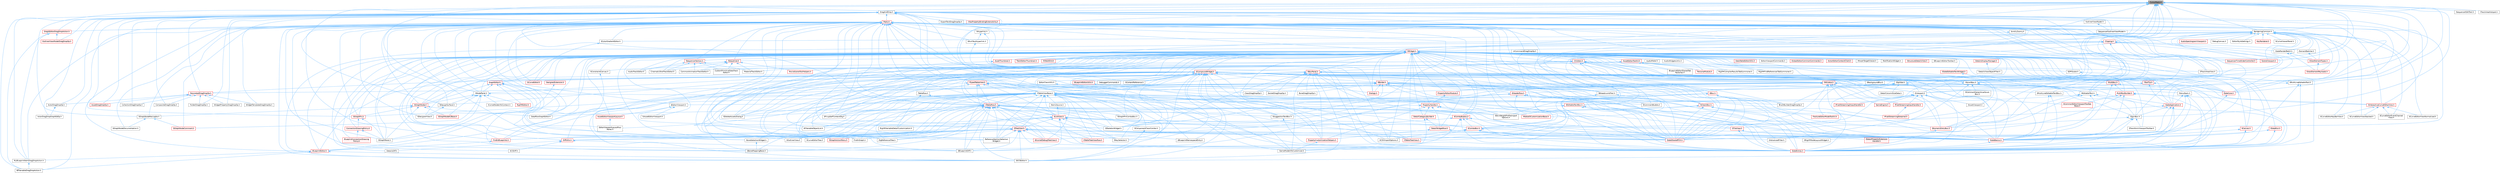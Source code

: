 digraph "CursorReply.h"
{
 // INTERACTIVE_SVG=YES
 // LATEX_PDF_SIZE
  bgcolor="transparent";
  edge [fontname=Helvetica,fontsize=10,labelfontname=Helvetica,labelfontsize=10];
  node [fontname=Helvetica,fontsize=10,shape=box,height=0.2,width=0.4];
  Node1 [id="Node000001",label="CursorReply.h",height=0.2,width=0.4,color="gray40", fillcolor="grey60", style="filled", fontcolor="black",tooltip=" "];
  Node1 -> Node2 [id="edge1_Node000001_Node000002",dir="back",color="steelblue1",style="solid",tooltip=" "];
  Node2 [id="Node000002",label="DragAndDrop.h",height=0.2,width=0.4,color="grey40", fillcolor="white", style="filled",URL="$db/d14/DragAndDrop_8h.html",tooltip=" "];
  Node2 -> Node3 [id="edge2_Node000002_Node000003",dir="back",color="steelblue1",style="solid",tooltip=" "];
  Node3 [id="Node000003",label="ActorDragDropGraphEdOp.h",height=0.2,width=0.4,color="grey40", fillcolor="white", style="filled",URL="$d0/d9b/ActorDragDropGraphEdOp_8h.html",tooltip=" "];
  Node2 -> Node4 [id="edge3_Node000002_Node000004",dir="back",color="steelblue1",style="solid",tooltip=" "];
  Node4 [id="Node000004",label="ActorDragDropOp.h",height=0.2,width=0.4,color="grey40", fillcolor="white", style="filled",URL="$dd/d1a/ActorDragDropOp_8h.html",tooltip=" "];
  Node4 -> Node3 [id="edge4_Node000004_Node000003",dir="back",color="steelblue1",style="solid",tooltip=" "];
  Node2 -> Node5 [id="edge5_Node000002_Node000005",dir="back",color="steelblue1",style="solid",tooltip=" "];
  Node5 [id="Node000005",label="AssetDragDropOp.h",height=0.2,width=0.4,color="red", fillcolor="#FFF0F0", style="filled",URL="$df/dda/AssetDragDropOp_8h.html",tooltip=" "];
  Node2 -> Node7 [id="edge6_Node000002_Node000007",dir="back",color="steelblue1",style="solid",tooltip=" "];
  Node7 [id="Node000007",label="BPVariableDragDropAction.h",height=0.2,width=0.4,color="grey40", fillcolor="white", style="filled",URL="$dd/d23/BPVariableDragDropAction_8h.html",tooltip=" "];
  Node2 -> Node8 [id="edge7_Node000002_Node000008",dir="back",color="steelblue1",style="solid",tooltip=" "];
  Node8 [id="Node000008",label="BoneDragDropOp.h",height=0.2,width=0.4,color="grey40", fillcolor="white", style="filled",URL="$d9/dba/BoneDragDropOp_8h.html",tooltip=" "];
  Node2 -> Node9 [id="edge8_Node000002_Node000009",dir="back",color="steelblue1",style="solid",tooltip=" "];
  Node9 [id="Node000009",label="BrushBuilderDragDropOp.h",height=0.2,width=0.4,color="grey40", fillcolor="white", style="filled",URL="$d9/d56/BrushBuilderDragDropOp_8h.html",tooltip=" "];
  Node2 -> Node10 [id="edge9_Node000002_Node000010",dir="back",color="steelblue1",style="solid",tooltip=" "];
  Node10 [id="Node000010",label="ClassDragDropOp.h",height=0.2,width=0.4,color="grey40", fillcolor="white", style="filled",URL="$d5/d37/ClassDragDropOp_8h.html",tooltip=" "];
  Node2 -> Node11 [id="edge10_Node000002_Node000011",dir="back",color="steelblue1",style="solid",tooltip=" "];
  Node11 [id="Node000011",label="CollectionDragDropOp.h",height=0.2,width=0.4,color="grey40", fillcolor="white", style="filled",URL="$d6/d23/CollectionDragDropOp_8h.html",tooltip=" "];
  Node2 -> Node12 [id="edge11_Node000002_Node000012",dir="back",color="steelblue1",style="solid",tooltip=" "];
  Node12 [id="Node000012",label="CompositeDragDropOp.h",height=0.2,width=0.4,color="grey40", fillcolor="white", style="filled",URL="$dd/d84/CompositeDragDropOp_8h.html",tooltip=" "];
  Node2 -> Node13 [id="edge12_Node000002_Node000013",dir="back",color="steelblue1",style="solid",tooltip=" "];
  Node13 [id="Node000013",label="DecoratedDragDropOp.h",height=0.2,width=0.4,color="red", fillcolor="#FFF0F0", style="filled",URL="$d6/d6a/DecoratedDragDropOp_8h.html",tooltip=" "];
  Node13 -> Node4 [id="edge13_Node000013_Node000004",dir="back",color="steelblue1",style="solid",tooltip=" "];
  Node13 -> Node5 [id="edge14_Node000013_Node000005",dir="back",color="steelblue1",style="solid",tooltip=" "];
  Node13 -> Node11 [id="edge15_Node000013_Node000011",dir="back",color="steelblue1",style="solid",tooltip=" "];
  Node13 -> Node12 [id="edge16_Node000013_Node000012",dir="back",color="steelblue1",style="solid",tooltip=" "];
  Node13 -> Node14 [id="edge17_Node000013_Node000014",dir="back",color="steelblue1",style="solid",tooltip=" "];
  Node14 [id="Node000014",label="FolderDragDropOp.h",height=0.2,width=0.4,color="grey40", fillcolor="white", style="filled",URL="$d9/d22/FolderDragDropOp_8h.html",tooltip=" "];
  Node13 -> Node27 [id="edge18_Node000013_Node000027",dir="back",color="steelblue1",style="solid",tooltip=" "];
  Node27 [id="Node000027",label="WidgetPropertyDragDropOp.h",height=0.2,width=0.4,color="grey40", fillcolor="white", style="filled",URL="$dc/d6e/WidgetPropertyDragDropOp_8h.html",tooltip=" "];
  Node13 -> Node28 [id="edge19_Node000013_Node000028",dir="back",color="steelblue1",style="solid",tooltip=" "];
  Node28 [id="Node000028",label="WidgetTemplateDragDropOp.h",height=0.2,width=0.4,color="grey40", fillcolor="white", style="filled",URL="$dc/d8f/WidgetTemplateDragDropOp_8h.html",tooltip=" "];
  Node2 -> Node29 [id="edge20_Node000002_Node000029",dir="back",color="steelblue1",style="solid",tooltip=" "];
  Node29 [id="Node000029",label="ExportTextDragDropOp.h",height=0.2,width=0.4,color="grey40", fillcolor="white", style="filled",URL="$de/d5c/ExportTextDragDropOp_8h.html",tooltip=" "];
  Node2 -> Node14 [id="edge21_Node000002_Node000014",dir="back",color="steelblue1",style="solid",tooltip=" "];
  Node2 -> Node30 [id="edge22_Node000002_Node000030",dir="back",color="steelblue1",style="solid",tooltip=" "];
  Node30 [id="Node000030",label="GraphEditorDragDropAction.h",height=0.2,width=0.4,color="red", fillcolor="#FFF0F0", style="filled",URL="$d7/d19/GraphEditorDragDropAction_8h.html",tooltip=" "];
  Node30 -> Node7 [id="edge23_Node000030_Node000007",dir="back",color="steelblue1",style="solid",tooltip=" "];
  Node30 -> Node32 [id="edge24_Node000030_Node000032",dir="back",color="steelblue1",style="solid",tooltip=" "];
  Node32 [id="Node000032",label="MyBlueprintItemDragDropAction.h",height=0.2,width=0.4,color="grey40", fillcolor="white", style="filled",URL="$da/d11/MyBlueprintItemDragDropAction_8h.html",tooltip=" "];
  Node32 -> Node7 [id="edge25_Node000032_Node000007",dir="back",color="steelblue1",style="solid",tooltip=" "];
  Node30 -> Node33 [id="edge26_Node000030_Node000033",dir="back",color="steelblue1",style="solid",tooltip=" "];
  Node33 [id="Node000033",label="OutlinerViewModelDragDropOp.h",height=0.2,width=0.4,color="red", fillcolor="#FFF0F0", style="filled",URL="$d5/d01/OutlinerViewModelDragDropOp_8h.html",tooltip=" "];
  Node2 -> Node66 [id="edge27_Node000002_Node000066",dir="back",color="steelblue1",style="solid",tooltip=" "];
  Node66 [id="Node000066",label="IHasPropertyBindingExtensibility.h",height=0.2,width=0.4,color="red", fillcolor="#FFF0F0", style="filled",URL="$df/df0/IHasPropertyBindingExtensibility_8h.html",tooltip=" "];
  Node2 -> Node32 [id="edge28_Node000002_Node000032",dir="back",color="steelblue1",style="solid",tooltip=" "];
  Node2 -> Node68 [id="edge29_Node000002_Node000068",dir="back",color="steelblue1",style="solid",tooltip=" "];
  Node68 [id="Node000068",label="OutlinerViewModel.h",height=0.2,width=0.4,color="grey40", fillcolor="white", style="filled",URL="$dd/d41/OutlinerViewModel_8h.html",tooltip=" "];
  Node68 -> Node69 [id="edge30_Node000068_Node000069",dir="back",color="steelblue1",style="solid",tooltip=" "];
  Node69 [id="Node000069",label="SequencerOutlinerViewModel.h",height=0.2,width=0.4,color="grey40", fillcolor="white", style="filled",URL="$da/d12/SequencerOutlinerViewModel_8h.html",tooltip=" "];
  Node2 -> Node33 [id="edge31_Node000002_Node000033",dir="back",color="steelblue1",style="solid",tooltip=" "];
  Node2 -> Node70 [id="edge32_Node000002_Node000070",dir="back",color="steelblue1",style="solid",tooltip=" "];
  Node70 [id="Node000070",label="Reply.h",height=0.2,width=0.4,color="red", fillcolor="#FFF0F0", style="filled",URL="$dd/dc7/Reply_8h.html",tooltip=" "];
  Node70 -> Node7 [id="edge33_Node000070_Node000007",dir="back",color="steelblue1",style="solid",tooltip=" "];
  Node70 -> Node82 [id="edge34_Node000070_Node000082",dir="back",color="steelblue1",style="solid",tooltip=" "];
  Node82 [id="Node000082",label="BlueprintEditor.h",height=0.2,width=0.4,color="red", fillcolor="#FFF0F0", style="filled",URL="$df/d7d/BlueprintEditor_8h.html",tooltip=" "];
  Node82 -> Node7 [id="edge35_Node000082_Node000007",dir="back",color="steelblue1",style="solid",tooltip=" "];
  Node82 -> Node32 [id="edge36_Node000082_Node000032",dir="back",color="steelblue1",style="solid",tooltip=" "];
  Node82 -> Node89 [id="edge37_Node000082_Node000089",dir="back",color="steelblue1",style="solid",tooltip=" "];
  Node89 [id="Node000089",label="SSCSEditor.h",height=0.2,width=0.4,color="grey40", fillcolor="white", style="filled",URL="$d0/d2e/SSCSEditor_8h.html",tooltip=" "];
  Node70 -> Node95 [id="edge38_Node000070_Node000095",dir="back",color="steelblue1",style="solid",tooltip=" "];
  Node95 [id="Node000095",label="DebuggerCommands.h",height=0.2,width=0.4,color="grey40", fillcolor="white", style="filled",URL="$dc/da1/DebuggerCommands_8h.html",tooltip=" "];
  Node70 -> Node96 [id="edge39_Node000070_Node000096",dir="back",color="steelblue1",style="solid",tooltip=" "];
  Node96 [id="Node000096",label="Dialogs.h",height=0.2,width=0.4,color="red", fillcolor="#FFF0F0", style="filled",URL="$d2/d5c/Dialogs_8h.html",tooltip=" "];
  Node70 -> Node99 [id="edge40_Node000070_Node000099",dir="back",color="steelblue1",style="solid",tooltip=" "];
  Node99 [id="Node000099",label="DlgReferenceTree.h",height=0.2,width=0.4,color="grey40", fillcolor="white", style="filled",URL="$db/dd3/DlgReferenceTree_8h.html",tooltip=" "];
  Node70 -> Node430 [id="edge41_Node000070_Node000430",dir="back",color="steelblue1",style="solid",tooltip=" "];
  Node430 [id="Node000430",label="FindInBlueprints.h",height=0.2,width=0.4,color="red", fillcolor="#FFF0F0", style="filled",URL="$d0/d27/FindInBlueprints_8h.html",tooltip=" "];
  Node430 -> Node82 [id="edge42_Node000430_Node000082",dir="back",color="steelblue1",style="solid",tooltip=" "];
  Node70 -> Node445 [id="edge43_Node000070_Node000445",dir="back",color="steelblue1",style="solid",tooltip=" "];
  Node445 [id="Node000445",label="FindInGraph.h",height=0.2,width=0.4,color="grey40", fillcolor="white", style="filled",URL="$de/d36/FindInGraph_8h.html",tooltip=" "];
  Node70 -> Node446 [id="edge44_Node000070_Node000446",dir="back",color="steelblue1",style="solid",tooltip=" "];
  Node446 [id="Node000446",label="GraphEditor.h",height=0.2,width=0.4,color="red", fillcolor="#FFF0F0", style="filled",URL="$dc/dc5/GraphEditor_8h.html",tooltip=" "];
  Node446 -> Node82 [id="edge45_Node000446_Node000082",dir="back",color="steelblue1",style="solid",tooltip=" "];
  Node446 -> Node221 [id="edge46_Node000446_Node000221",dir="back",color="steelblue1",style="solid",tooltip=" "];
  Node221 [id="Node000221",label="DataflowGraphEditor.h",height=0.2,width=0.4,color="grey40", fillcolor="white", style="filled",URL="$d4/dfa/DataflowGraphEditor_8h.html",tooltip=" "];
  Node446 -> Node17 [id="edge47_Node000446_Node000017",dir="back",color="steelblue1",style="solid",tooltip=" "];
  Node17 [id="Node000017",label="RigVMEditor.h",height=0.2,width=0.4,color="red", fillcolor="#FFF0F0", style="filled",URL="$d3/d13/RigVMEditor_8h.html",tooltip=" "];
  Node446 -> Node454 [id="edge48_Node000446_Node000454",dir="back",color="steelblue1",style="solid",tooltip=" "];
  Node454 [id="Node000454",label="SBlueprintDiff.h",height=0.2,width=0.4,color="grey40", fillcolor="white", style="filled",URL="$de/d6d/SBlueprintDiff_8h.html",tooltip=" "];
  Node446 -> Node220 [id="edge49_Node000446_Node000220",dir="back",color="steelblue1",style="solid",tooltip=" "];
  Node220 [id="Node000220",label="SGraphNode.h",height=0.2,width=0.4,color="red", fillcolor="#FFF0F0", style="filled",URL="$d2/d30/SGraphNode_8h.html",tooltip=" "];
  Node220 -> Node221 [id="edge50_Node000220_Node000221",dir="back",color="steelblue1",style="solid",tooltip=" "];
  Node220 -> Node228 [id="edge51_Node000220_Node000228",dir="back",color="steelblue1",style="solid",tooltip=" "];
  Node228 [id="Node000228",label="SGraphNodeK2Base.h",height=0.2,width=0.4,color="red", fillcolor="#FFF0F0", style="filled",URL="$de/d4a/SGraphNodeK2Base_8h.html",tooltip=" "];
  Node220 -> Node233 [id="edge52_Node000220_Node000233",dir="back",color="steelblue1",style="solid",tooltip=" "];
  Node233 [id="Node000233",label="SGraphNodeResizable.h",height=0.2,width=0.4,color="grey40", fillcolor="white", style="filled",URL="$da/d09/SGraphNodeResizable_8h.html",tooltip=" "];
  Node233 -> Node234 [id="edge53_Node000233_Node000234",dir="back",color="steelblue1",style="solid",tooltip=" "];
  Node234 [id="Node000234",label="SGraphNodeComment.h",height=0.2,width=0.4,color="red", fillcolor="#FFF0F0", style="filled",URL="$d7/db6/SGraphNodeComment_8h.html",tooltip=" "];
  Node233 -> Node236 [id="edge54_Node000233_Node000236",dir="back",color="steelblue1",style="solid",tooltip=" "];
  Node236 [id="Node000236",label="SGraphNodeDocumentation.h",height=0.2,width=0.4,color="grey40", fillcolor="white", style="filled",URL="$de/d42/SGraphNodeDocumentation_8h.html",tooltip=" "];
  Node220 -> Node144 [id="edge55_Node000220_Node000144",dir="back",color="steelblue1",style="solid",tooltip=" "];
  Node144 [id="Node000144",label="SGraphPanel.h",height=0.2,width=0.4,color="grey40", fillcolor="white", style="filled",URL="$d2/dcf/SGraphPanel_8h.html",tooltip=" "];
  Node220 -> Node237 [id="edge56_Node000220_Node000237",dir="back",color="steelblue1",style="solid",tooltip=" "];
  Node237 [id="Node000237",label="SGraphPin.h",height=0.2,width=0.4,color="red", fillcolor="#FFF0F0", style="filled",URL="$d1/dd1/SGraphPin_8h.html",tooltip=" "];
  Node237 -> Node141 [id="edge57_Node000237_Node000141",dir="back",color="steelblue1",style="solid",tooltip=" "];
  Node141 [id="Node000141",label="ConnectionDrawingPolicy.h",height=0.2,width=0.4,color="red", fillcolor="#FFF0F0", style="filled",URL="$d5/dc8/ConnectionDrawingPolicy_8h.html",tooltip=" "];
  Node141 -> Node142 [id="edge58_Node000141_Node000142",dir="back",color="steelblue1",style="solid",tooltip=" "];
  Node142 [id="Node000142",label="BlueprintConnectionDrawing\lPolicy.h",height=0.2,width=0.4,color="red", fillcolor="#FFF0F0", style="filled",URL="$d2/dfc/BlueprintConnectionDrawingPolicy_8h.html",tooltip=" "];
  Node141 -> Node144 [id="edge59_Node000141_Node000144",dir="back",color="steelblue1",style="solid",tooltip=" "];
  Node237 -> Node144 [id="edge60_Node000237_Node000144",dir="back",color="steelblue1",style="solid",tooltip=" "];
  Node446 -> Node144 [id="edge61_Node000446_Node000144",dir="back",color="steelblue1",style="solid",tooltip=" "];
  Node446 -> Node450 [id="edge62_Node000446_Node000450",dir="back",color="steelblue1",style="solid",tooltip=" "];
  Node450 [id="Node000450",label="SNodePanel.h",height=0.2,width=0.4,color="grey40", fillcolor="white", style="filled",URL="$da/db1/SNodePanel_8h.html",tooltip=" "];
  Node450 -> Node451 [id="edge63_Node000450_Node000451",dir="back",color="steelblue1",style="solid",tooltip=" "];
  Node451 [id="Node000451",label="KismetNodeInfoContext.h",height=0.2,width=0.4,color="grey40", fillcolor="white", style="filled",URL="$d3/dfc/KismetNodeInfoContext_8h.html",tooltip=" "];
  Node450 -> Node17 [id="edge64_Node000450_Node000017",dir="back",color="steelblue1",style="solid",tooltip=" "];
  Node450 -> Node452 [id="edge65_Node000450_Node000452",dir="back",color="steelblue1",style="solid",tooltip=" "];
  Node452 [id="Node000452",label="SCommentBubble.h",height=0.2,width=0.4,color="grey40", fillcolor="white", style="filled",URL="$d9/d84/SCommentBubble_8h.html",tooltip=" "];
  Node450 -> Node453 [id="edge66_Node000450_Node000453",dir="back",color="steelblue1",style="solid",tooltip=" "];
  Node453 [id="Node000453",label="SDesignSurface.h",height=0.2,width=0.4,color="grey40", fillcolor="white", style="filled",URL="$d0/d2a/SDesignSurface_8h.html",tooltip=" "];
  Node453 -> Node91 [id="edge67_Node000453_Node000091",dir="back",color="steelblue1",style="solid",tooltip=" "];
  Node91 [id="Node000091",label="SDesignerView.h",height=0.2,width=0.4,color="grey40", fillcolor="white", style="filled",URL="$d2/d14/SDesignerView_8h.html",tooltip=" "];
  Node450 -> Node220 [id="edge68_Node000450_Node000220",dir="back",color="steelblue1",style="solid",tooltip=" "];
  Node450 -> Node234 [id="edge69_Node000450_Node000234",dir="back",color="steelblue1",style="solid",tooltip=" "];
  Node450 -> Node228 [id="edge70_Node000450_Node000228",dir="back",color="steelblue1",style="solid",tooltip=" "];
  Node450 -> Node144 [id="edge71_Node000450_Node000144",dir="back",color="steelblue1",style="solid",tooltip=" "];
  Node70 -> Node30 [id="edge72_Node000070_Node000030",dir="back",color="steelblue1",style="solid",tooltip=" "];
  Node70 -> Node542 [id="edge73_Node000070_Node000542",dir="back",color="steelblue1",style="solid",tooltip=" "];
  Node542 [id="Node000542",label="ISequencer.h",height=0.2,width=0.4,color="red", fillcolor="#FFF0F0", style="filled",URL="$d7/d1d/ISequencer_8h.html",tooltip=" "];
  Node542 -> Node543 [id="edge74_Node000542_Node000543",dir="back",color="steelblue1",style="solid",tooltip=" "];
  Node543 [id="Node000543",label="AudioTrackEditor.h",height=0.2,width=0.4,color="grey40", fillcolor="white", style="filled",URL="$dd/d96/AudioTrackEditor_8h.html",tooltip=" "];
  Node542 -> Node547 [id="edge75_Node000542_Node000547",dir="back",color="steelblue1",style="solid",tooltip=" "];
  Node547 [id="Node000547",label="CinematicShotTrackEditor.h",height=0.2,width=0.4,color="grey40", fillcolor="white", style="filled",URL="$d3/d0c/CinematicShotTrackEditor_8h.html",tooltip=" "];
  Node542 -> Node548 [id="edge76_Node000542_Node000548",dir="back",color="steelblue1",style="solid",tooltip=" "];
  Node548 [id="Node000548",label="CommonAnimationTrackEditor.h",height=0.2,width=0.4,color="grey40", fillcolor="white", style="filled",URL="$d9/d6e/CommonAnimationTrackEditor_8h.html",tooltip=" "];
  Node542 -> Node549 [id="edge77_Node000542_Node000549",dir="back",color="steelblue1",style="solid",tooltip=" "];
  Node549 [id="Node000549",label="CustomPrimitiveDataTrack\lEditor.h",height=0.2,width=0.4,color="grey40", fillcolor="white", style="filled",URL="$dc/d8f/CustomPrimitiveDataTrackEditor_8h.html",tooltip=" "];
  Node542 -> Node570 [id="edge78_Node000542_Node000570",dir="back",color="steelblue1",style="solid",tooltip=" "];
  Node570 [id="Node000570",label="MaterialTrackEditor.h",height=0.2,width=0.4,color="grey40", fillcolor="white", style="filled",URL="$d1/d9f/MaterialTrackEditor_8h.html",tooltip=" "];
  Node542 -> Node571 [id="edge79_Node000542_Node000571",dir="back",color="steelblue1",style="solid",tooltip=" "];
  Node571 [id="Node000571",label="MovieSceneToolHelpers.h",height=0.2,width=0.4,color="red", fillcolor="#FFF0F0", style="filled",URL="$d4/d0e/MovieSceneToolHelpers_8h.html",tooltip=" "];
  Node70 -> Node606 [id="edge80_Node000070_Node000606",dir="back",color="steelblue1",style="solid",tooltip=" "];
  Node606 [id="Node000606",label="ISequencerSection.h",height=0.2,width=0.4,color="red", fillcolor="#FFF0F0", style="filled",URL="$d7/d4b/ISequencerSection_8h.html",tooltip=" "];
  Node606 -> Node543 [id="edge81_Node000606_Node000543",dir="back",color="steelblue1",style="solid",tooltip=" "];
  Node606 -> Node547 [id="edge82_Node000606_Node000547",dir="back",color="steelblue1",style="solid",tooltip=" "];
  Node606 -> Node548 [id="edge83_Node000606_Node000548",dir="back",color="steelblue1",style="solid",tooltip=" "];
  Node606 -> Node549 [id="edge84_Node000606_Node000549",dir="back",color="steelblue1",style="solid",tooltip=" "];
  Node606 -> Node570 [id="edge85_Node000606_Node000570",dir="back",color="steelblue1",style="solid",tooltip=" "];
  Node70 -> Node615 [id="edge86_Node000070_Node000615",dir="back",color="steelblue1",style="solid",tooltip=" "];
  Node615 [id="Node000615",label="MultiBox.h",height=0.2,width=0.4,color="red", fillcolor="#FFF0F0", style="filled",URL="$d5/d73/MultiBox_8h.html",tooltip=" "];
  Node615 -> Node616 [id="edge87_Node000615_Node000616",dir="back",color="steelblue1",style="solid",tooltip=" "];
  Node616 [id="Node000616",label="MultiBoxBuilder.h",height=0.2,width=0.4,color="red", fillcolor="#FFF0F0", style="filled",URL="$d5/d36/MultiBoxBuilder_8h.html",tooltip=" "];
  Node616 -> Node621 [id="edge88_Node000616_Node000621",dir="back",color="steelblue1",style="solid",tooltip=" "];
  Node621 [id="Node000621",label="SCommonEditorViewportToolbar\lBase.h",height=0.2,width=0.4,color="red", fillcolor="#FFF0F0", style="filled",URL="$d0/d79/SCommonEditorViewportToolbarBase_8h.html",tooltip=" "];
  Node616 -> Node473 [id="edge89_Node000616_Node000473",dir="back",color="steelblue1",style="solid",tooltip=" "];
  Node473 [id="Node000473",label="SInteractiveCurveEditorView.h",height=0.2,width=0.4,color="red", fillcolor="#FFF0F0", style="filled",URL="$d2/dd9/SInteractiveCurveEditorView_8h.html",tooltip=" "];
  Node473 -> Node474 [id="edge90_Node000473_Node000474",dir="back",color="steelblue1",style="solid",tooltip=" "];
  Node474 [id="Node000474",label="SCurveEditorEventChannel\lView.h",height=0.2,width=0.4,color="grey40", fillcolor="white", style="filled",URL="$d9/df1/SCurveEditorEventChannelView_8h.html",tooltip=" "];
  Node473 -> Node475 [id="edge91_Node000473_Node000475",dir="back",color="steelblue1",style="solid",tooltip=" "];
  Node475 [id="Node000475",label="SCurveEditorKeyBarView.h",height=0.2,width=0.4,color="grey40", fillcolor="white", style="filled",URL="$d8/d9c/SCurveEditorKeyBarView_8h.html",tooltip=" "];
  Node473 -> Node477 [id="edge92_Node000473_Node000477",dir="back",color="steelblue1",style="solid",tooltip=" "];
  Node477 [id="Node000477",label="SCurveEditorViewNormalized.h",height=0.2,width=0.4,color="grey40", fillcolor="white", style="filled",URL="$d5/de3/SCurveEditorViewNormalized_8h.html",tooltip=" "];
  Node473 -> Node478 [id="edge93_Node000473_Node000478",dir="back",color="steelblue1",style="solid",tooltip=" "];
  Node478 [id="Node000478",label="SCurveEditorViewStacked.h",height=0.2,width=0.4,color="grey40", fillcolor="white", style="filled",URL="$d0/d5a/SCurveEditorViewStacked_8h.html",tooltip=" "];
  Node616 -> Node631 [id="edge94_Node000616_Node000631",dir="back",color="steelblue1",style="solid",tooltip=" "];
  Node631 [id="Node000631",label="SlateBasics.h",height=0.2,width=0.4,color="red", fillcolor="#FFF0F0", style="filled",URL="$da/d2f/SlateBasics_8h.html",tooltip=" "];
  Node631 -> Node629 [id="edge95_Node000631_Node000629",dir="back",color="steelblue1",style="solid",tooltip=" "];
  Node629 [id="Node000629",label="SlateExtras.h",height=0.2,width=0.4,color="red", fillcolor="#FFF0F0", style="filled",URL="$d8/dec/SlateExtras_8h.html",tooltip=" "];
  Node616 -> Node629 [id="edge96_Node000616_Node000629",dir="back",color="steelblue1",style="solid",tooltip=" "];
  Node616 -> Node632 [id="edge97_Node000616_Node000632",dir="back",color="steelblue1",style="solid",tooltip=" "];
  Node632 [id="Node000632",label="SlateSharedPCH.h",height=0.2,width=0.4,color="red", fillcolor="#FFF0F0", style="filled",URL="$d1/dfc/SlateSharedPCH_8h.html",tooltip=" "];
  Node615 -> Node631 [id="edge98_Node000615_Node000631",dir="back",color="steelblue1",style="solid",tooltip=" "];
  Node615 -> Node629 [id="edge99_Node000615_Node000629",dir="back",color="steelblue1",style="solid",tooltip=" "];
  Node70 -> Node32 [id="edge100_Node000070_Node000032",dir="back",color="steelblue1",style="solid",tooltip=" "];
  Node70 -> Node636 [id="edge101_Node000070_Node000636",dir="back",color="steelblue1",style="solid",tooltip=" "];
  Node636 [id="Node000636",label="RenderingCommon.h",height=0.2,width=0.4,color="grey40", fillcolor="white", style="filled",URL="$d8/d62/RenderingCommon_8h.html",tooltip=" "];
  Node636 -> Node637 [id="edge102_Node000636_Node000637",dir="back",color="steelblue1",style="solid",tooltip=" "];
  Node637 [id="Node000637",label="AssetThumbnail.h",height=0.2,width=0.4,color="red", fillcolor="#FFF0F0", style="filled",URL="$d7/d61/AssetThumbnail_8h.html",tooltip=" "];
  Node637 -> Node644 [id="edge103_Node000637_Node000644",dir="back",color="steelblue1",style="solid",tooltip=" "];
  Node644 [id="Node000644",label="SDeleteAssetsDialog.h",height=0.2,width=0.4,color="grey40", fillcolor="white", style="filled",URL="$d7/d0d/SDeleteAssetsDialog_8h.html",tooltip=" "];
  Node636 -> Node645 [id="edge104_Node000636_Node000645",dir="back",color="steelblue1",style="solid",tooltip=" "];
  Node645 [id="Node000645",label="AudioSpectrogramViewport.h",height=0.2,width=0.4,color="red", fillcolor="#FFF0F0", style="filled",URL="$d9/d19/AudioSpectrogramViewport_8h.html",tooltip=" "];
  Node636 -> Node648 [id="edge105_Node000636_Node000648",dir="back",color="steelblue1",style="solid",tooltip=" "];
  Node648 [id="Node000648",label="Clipping.h",height=0.2,width=0.4,color="red", fillcolor="#FFF0F0", style="filled",URL="$d1/d5a/Clipping_8h.html",tooltip=" "];
  Node648 -> Node1183 [id="edge106_Node000648_Node001183",dir="back",color="steelblue1",style="solid",tooltip=" "];
  Node1183 [id="Node001183",label="DrawElementTypes.h",height=0.2,width=0.4,color="red", fillcolor="#FFF0F0", style="filled",URL="$df/d5c/DrawElementTypes_8h.html",tooltip=" "];
  Node1183 -> Node1184 [id="edge107_Node001183_Node001184",dir="back",color="steelblue1",style="solid",tooltip=" "];
  Node1184 [id="Node001184",label="DrawElementPayloads.h",height=0.2,width=0.4,color="red", fillcolor="#FFF0F0", style="filled",URL="$d9/d97/DrawElementPayloads_8h.html",tooltip=" "];
  Node648 -> Node1243 [id="edge108_Node000648_Node001243",dir="back",color="steelblue1",style="solid",tooltip=" "];
  Node1243 [id="Node001243",label="ElementBatcher.h",height=0.2,width=0.4,color="grey40", fillcolor="white", style="filled",URL="$db/d00/ElementBatcher_8h.html",tooltip=" "];
  Node1243 -> Node1183 [id="edge109_Node001243_Node001183",dir="back",color="steelblue1",style="solid",tooltip=" "];
  Node648 -> Node1200 [id="edge110_Node000648_Node001200",dir="back",color="steelblue1",style="solid",tooltip=" "];
  Node1200 [id="Node001200",label="HittestGrid.h",height=0.2,width=0.4,color="red", fillcolor="#FFF0F0", style="filled",URL="$da/d73/HittestGrid_8h.html",tooltip=" "];
  Node648 -> Node144 [id="edge111_Node000648_Node000144",dir="back",color="steelblue1",style="solid",tooltip=" "];
  Node648 -> Node89 [id="edge112_Node000648_Node000089",dir="back",color="steelblue1",style="solid",tooltip=" "];
  Node648 -> Node605 [id="edge113_Node000648_Node000605",dir="back",color="steelblue1",style="solid",tooltip=" "];
  Node605 [id="Node000605",label="STrackAreaView.h",height=0.2,width=0.4,color="grey40", fillcolor="white", style="filled",URL="$de/d32/STrackAreaView_8h.html",tooltip=" "];
  Node648 -> Node1192 [id="edge114_Node000648_Node001192",dir="back",color="steelblue1",style="solid",tooltip=" "];
  Node1192 [id="Node001192",label="SWidget.h",height=0.2,width=0.4,color="red", fillcolor="#FFF0F0", style="filled",URL="$dc/df5/SWidget_8h.html",tooltip=" "];
  Node1192 -> Node857 [id="edge115_Node001192_Node000857",dir="back",color="steelblue1",style="solid",tooltip=" "];
  Node857 [id="Node000857",label="AssetEditorToolkit.h",height=0.2,width=0.4,color="red", fillcolor="#FFF0F0", style="filled",URL="$d9/d8b/AssetEditorToolkit_8h.html",tooltip=" "];
  Node857 -> Node82 [id="edge116_Node000857_Node000082",dir="back",color="steelblue1",style="solid",tooltip=" "];
  Node857 -> Node860 [id="edge117_Node000857_Node000860",dir="back",color="steelblue1",style="solid",tooltip=" "];
  Node860 [id="Node000860",label="BlueprintEditorSharedTab\lFactories.h",height=0.2,width=0.4,color="grey40", fillcolor="white", style="filled",URL="$d3/d15/BlueprintEditorSharedTabFactories_8h.html",tooltip=" "];
  Node857 -> Node445 [id="edge118_Node000857_Node000445",dir="back",color="steelblue1",style="solid",tooltip=" "];
  Node857 -> Node854 [id="edge119_Node000857_Node000854",dir="back",color="steelblue1",style="solid",tooltip=" "];
  Node854 [id="Node000854",label="PersonaModule.h",height=0.2,width=0.4,color="red", fillcolor="#FFF0F0", style="filled",URL="$de/d74/PersonaModule_8h.html",tooltip=" "];
  Node857 -> Node865 [id="edge120_Node000857_Node000865",dir="back",color="steelblue1",style="solid",tooltip=" "];
  Node865 [id="Node000865",label="RigVMCompilerResultsTabSummoner.h",height=0.2,width=0.4,color="grey40", fillcolor="white", style="filled",URL="$dd/d05/RigVMCompilerResultsTabSummoner_8h.html",tooltip=" "];
  Node857 -> Node867 [id="edge121_Node000857_Node000867",dir="back",color="steelblue1",style="solid",tooltip=" "];
  Node867 [id="Node000867",label="RigVMFindReferencesTabSummoner.h",height=0.2,width=0.4,color="grey40", fillcolor="white", style="filled",URL="$d5/d7d/RigVMFindReferencesTabSummoner_8h.html",tooltip=" "];
  Node1192 -> Node817 [id="edge122_Node001192_Node000817",dir="back",color="steelblue1",style="solid",tooltip=" "];
  Node817 [id="Node000817",label="AssetEditorViewportLayout.h",height=0.2,width=0.4,color="red", fillcolor="#FFF0F0", style="filled",URL="$df/d46/AssetEditorViewportLayout_8h.html",tooltip=" "];
  Node817 -> Node820 [id="edge123_Node000817_Node000820",dir="back",color="steelblue1",style="solid",tooltip=" "];
  Node820 [id="Node000820",label="EditorViewportLayoutFour\lPanes.h",height=0.2,width=0.4,color="grey40", fillcolor="white", style="filled",URL="$d4/d84/EditorViewportLayoutFourPanes_8h.html",tooltip=" "];
  Node1192 -> Node637 [id="edge124_Node001192_Node000637",dir="back",color="steelblue1",style="solid",tooltip=" "];
  Node1192 -> Node966 [id="edge125_Node001192_Node000966",dir="back",color="steelblue1",style="solid",tooltip=" "];
  Node966 [id="Node000966",label="AudioMeter.h",height=0.2,width=0.4,color="grey40", fillcolor="white", style="filled",URL="$de/db0/AudioMeter_8h.html",tooltip=" "];
  Node1192 -> Node543 [id="edge126_Node001192_Node000543",dir="back",color="steelblue1",style="solid",tooltip=" "];
  Node1192 -> Node1193 [id="edge127_Node001192_Node001193",dir="back",color="steelblue1",style="solid",tooltip=" "];
  Node1193 [id="Node001193",label="AudioWidgetsUtils.h",height=0.2,width=0.4,color="grey40", fillcolor="white", style="filled",URL="$da/d9a/AudioWidgetsUtils_8h.html",tooltip=" "];
  Node1192 -> Node142 [id="edge128_Node001192_Node000142",dir="back",color="steelblue1",style="solid",tooltip=" "];
  Node1192 -> Node82 [id="edge129_Node001192_Node000082",dir="back",color="steelblue1",style="solid",tooltip=" "];
  Node1192 -> Node860 [id="edge130_Node001192_Node000860",dir="back",color="steelblue1",style="solid",tooltip=" "];
  Node1192 -> Node271 [id="edge131_Node001192_Node000271",dir="back",color="steelblue1",style="solid",tooltip=" "];
  Node271 [id="Node000271",label="BlueprintEditorUtils.h",height=0.2,width=0.4,color="red", fillcolor="#FFF0F0", style="filled",URL="$d7/d3d/BlueprintEditorUtils_8h.html",tooltip=" "];
  Node271 -> Node273 [id="edge132_Node000271_Node000273",dir="back",color="steelblue1",style="solid",tooltip=" "];
  Node273 [id="Node000273",label="GameModeInfoCustomizer.h",height=0.2,width=0.4,color="grey40", fillcolor="white", style="filled",URL="$d5/df3/GameModeInfoCustomizer_8h.html",tooltip=" "];
  Node1192 -> Node688 [id="edge133_Node001192_Node000688",dir="back",color="steelblue1",style="solid",tooltip=" "];
  Node688 [id="Node000688",label="BoneSelectionWidget.h",height=0.2,width=0.4,color="grey40", fillcolor="white", style="filled",URL="$d4/dd3/BoneSelectionWidget_8h.html",tooltip=" "];
  Node688 -> Node689 [id="edge134_Node000688_Node000689",dir="back",color="steelblue1",style="solid",tooltip=" "];
  Node689 [id="Node000689",label="SBoneMappingBase.h",height=0.2,width=0.4,color="grey40", fillcolor="white", style="filled",URL="$d7/d49/SBoneMappingBase_8h.html",tooltip=" "];
  Node1192 -> Node9 [id="edge135_Node001192_Node000009",dir="back",color="steelblue1",style="solid",tooltip=" "];
  Node1192 -> Node651 [id="edge136_Node001192_Node000651",dir="back",color="steelblue1",style="solid",tooltip=" "];
  Node651 [id="Node000651",label="Children.h",height=0.2,width=0.4,color="red", fillcolor="#FFF0F0", style="filled",URL="$db/d68/Children_8h.html",tooltip=" "];
  Node651 -> Node655 [id="edge137_Node000651_Node000655",dir="back",color="steelblue1",style="solid",tooltip=" "];
  Node655 [id="Node000655",label="SBox.h",height=0.2,width=0.4,color="red", fillcolor="#FFF0F0", style="filled",URL="$dd/d43/SBox_8h.html",tooltip=" "];
  Node655 -> Node9 [id="edge138_Node000655_Node000009",dir="back",color="steelblue1",style="solid",tooltip=" "];
  Node655 -> Node273 [id="edge139_Node000655_Node000273",dir="back",color="steelblue1",style="solid",tooltip=" "];
  Node655 -> Node656 [id="edge140_Node000655_Node000656",dir="back",color="steelblue1",style="solid",tooltip=" "];
  Node656 [id="Node000656",label="SComboBox.h",height=0.2,width=0.4,color="red", fillcolor="#FFF0F0", style="filled",URL="$d2/dd5/SComboBox_8h.html",tooltip=" "];
  Node656 -> Node665 [id="edge141_Node000656_Node000665",dir="back",color="steelblue1",style="solid",tooltip=" "];
  Node665 [id="Node000665",label="SCSVImportOptions.h",height=0.2,width=0.4,color="grey40", fillcolor="white", style="filled",URL="$d7/dfe/SCSVImportOptions_8h.html",tooltip=" "];
  Node656 -> Node670 [id="edge142_Node000656_Node000670",dir="back",color="steelblue1",style="solid",tooltip=" "];
  Node670 [id="Node000670",label="STableTreeView.h",height=0.2,width=0.4,color="red", fillcolor="#FFF0F0", style="filled",URL="$dd/d46/STableTreeView_8h.html",tooltip=" "];
  Node656 -> Node631 [id="edge143_Node000656_Node000631",dir="back",color="steelblue1",style="solid",tooltip=" "];
  Node656 -> Node629 [id="edge144_Node000656_Node000629",dir="back",color="steelblue1",style="solid",tooltip=" "];
  Node656 -> Node632 [id="edge145_Node000656_Node000632",dir="back",color="steelblue1",style="solid",tooltip=" "];
  Node655 -> Node374 [id="edge146_Node000655_Node000374",dir="back",color="steelblue1",style="solid",tooltip=" "];
  Node374 [id="Node000374",label="SRigVMNodeLayoutWidget.h",height=0.2,width=0.4,color="grey40", fillcolor="white", style="filled",URL="$dc/da9/SRigVMNodeLayoutWidget_8h.html",tooltip=" "];
  Node655 -> Node687 [id="edge147_Node000655_Node000687",dir="back",color="steelblue1",style="solid",tooltip=" "];
  Node687 [id="Node000687",label="STableRow.h",height=0.2,width=0.4,color="red", fillcolor="#FFF0F0", style="filled",URL="$d8/d43/STableRow_8h.html",tooltip=" "];
  Node687 -> Node688 [id="edge148_Node000687_Node000688",dir="back",color="steelblue1",style="solid",tooltip=" "];
  Node687 -> Node99 [id="edge149_Node000687_Node000099",dir="back",color="steelblue1",style="solid",tooltip=" "];
  Node687 -> Node430 [id="edge150_Node000687_Node000430",dir="back",color="steelblue1",style="solid",tooltip=" "];
  Node687 -> Node445 [id="edge151_Node000687_Node000445",dir="back",color="steelblue1",style="solid",tooltip=" "];
  Node687 -> Node718 [id="edge152_Node000687_Node000718",dir="back",color="steelblue1",style="solid",tooltip=" "];
  Node718 [id="Node000718",label="ReferenceSectionSelection\lWidget.h",height=0.2,width=0.4,color="grey40", fillcolor="white", style="filled",URL="$db/d75/ReferenceSectionSelectionWidget_8h.html",tooltip=" "];
  Node687 -> Node454 [id="edge153_Node000687_Node000454",dir="back",color="steelblue1",style="solid",tooltip=" "];
  Node687 -> Node689 [id="edge154_Node000687_Node000689",dir="back",color="steelblue1",style="solid",tooltip=" "];
  Node687 -> Node656 [id="edge155_Node000687_Node000656",dir="back",color="steelblue1",style="solid",tooltip=" "];
  Node687 -> Node720 [id="edge156_Node000687_Node000720",dir="back",color="steelblue1",style="solid",tooltip=" "];
  Node720 [id="Node000720",label="SComponentClassCombo.h",height=0.2,width=0.4,color="grey40", fillcolor="white", style="filled",URL="$dc/df2/SComponentClassCombo_8h.html",tooltip=" "];
  Node720 -> Node89 [id="edge157_Node000720_Node000089",dir="back",color="steelblue1",style="solid",tooltip=" "];
  Node687 -> Node644 [id="edge158_Node000687_Node000644",dir="back",color="steelblue1",style="solid",tooltip=" "];
  Node687 -> Node721 [id="edge159_Node000687_Node000721",dir="back",color="steelblue1",style="solid",tooltip=" "];
  Node721 [id="Node000721",label="SFilterableObjectList.h",height=0.2,width=0.4,color="grey40", fillcolor="white", style="filled",URL="$dc/de4/SFilterableObjectList_8h.html",tooltip=" "];
  Node687 -> Node177 [id="edge160_Node000687_Node000177",dir="back",color="steelblue1",style="solid",tooltip=" "];
  Node177 [id="Node000177",label="SFixupSelfContextDlg.h",height=0.2,width=0.4,color="grey40", fillcolor="white", style="filled",URL="$d5/da4/SFixupSelfContextDlg_8h.html",tooltip=" "];
  Node687 -> Node722 [id="edge161_Node000687_Node000722",dir="back",color="steelblue1",style="solid",tooltip=" "];
  Node722 [id="Node000722",label="SGraphActionMenu.h",height=0.2,width=0.4,color="red", fillcolor="#FFF0F0", style="filled",URL="$d0/d9a/SGraphActionMenu_8h.html",tooltip=" "];
  Node687 -> Node724 [id="edge162_Node000687_Node000724",dir="back",color="steelblue1",style="solid",tooltip=" "];
  Node724 [id="Node000724",label="SGraphPinComboBox.h",height=0.2,width=0.4,color="grey40", fillcolor="white", style="filled",URL="$dc/d3f/SGraphPinComboBox_8h.html",tooltip=" "];
  Node687 -> Node725 [id="edge163_Node000687_Node000725",dir="back",color="steelblue1",style="solid",tooltip=" "];
  Node725 [id="Node000725",label="SKeySelector.h",height=0.2,width=0.4,color="grey40", fillcolor="white", style="filled",URL="$de/d62/SKeySelector_8h.html",tooltip=" "];
  Node687 -> Node726 [id="edge164_Node000687_Node000726",dir="back",color="steelblue1",style="solid",tooltip=" "];
  Node726 [id="Node000726",label="SKismetDebugTreeView.h",height=0.2,width=0.4,color="red", fillcolor="#FFF0F0", style="filled",URL="$dc/df5/SKismetDebugTreeView_8h.html",tooltip=" "];
  Node687 -> Node728 [id="edge165_Node000687_Node000728",dir="back",color="steelblue1",style="solid",tooltip=" "];
  Node728 [id="Node000728",label="SListView.h",height=0.2,width=0.4,color="red", fillcolor="#FFF0F0", style="filled",URL="$db/db5/SListView_8h.html",tooltip=" "];
  Node728 -> Node718 [id="edge166_Node000728_Node000718",dir="back",color="steelblue1",style="solid",tooltip=" "];
  Node728 -> Node729 [id="edge167_Node000728_Node000729",dir="back",color="steelblue1",style="solid",tooltip=" "];
  Node729 [id="Node000729",label="RigVMVariableDetailCustomization.h",height=0.2,width=0.4,color="grey40", fillcolor="white", style="filled",URL="$d3/d24/RigVMVariableDetailCustomization_8h.html",tooltip=" "];
  Node728 -> Node454 [id="edge168_Node000728_Node000454",dir="back",color="steelblue1",style="solid",tooltip=" "];
  Node728 -> Node656 [id="edge169_Node000728_Node000656",dir="back",color="steelblue1",style="solid",tooltip=" "];
  Node728 -> Node721 [id="edge170_Node000728_Node000721",dir="back",color="steelblue1",style="solid",tooltip=" "];
  Node728 -> Node730 [id="edge171_Node000728_Node000730",dir="back",color="steelblue1",style="solid",tooltip=" "];
  Node730 [id="Node000730",label="SSkeletonWidget.h",height=0.2,width=0.4,color="grey40", fillcolor="white", style="filled",URL="$dd/da7/SSkeletonWidget_8h.html",tooltip=" "];
  Node728 -> Node731 [id="edge172_Node000728_Node000731",dir="back",color="steelblue1",style="solid",tooltip=" "];
  Node731 [id="Node000731",label="STileView.h",height=0.2,width=0.4,color="red", fillcolor="#FFF0F0", style="filled",URL="$da/dd5/STileView_8h.html",tooltip=" "];
  Node731 -> Node631 [id="edge173_Node000731_Node000631",dir="back",color="steelblue1",style="solid",tooltip=" "];
  Node731 -> Node629 [id="edge174_Node000731_Node000629",dir="back",color="steelblue1",style="solid",tooltip=" "];
  Node728 -> Node733 [id="edge175_Node000728_Node000733",dir="back",color="steelblue1",style="solid",tooltip=" "];
  Node733 [id="Node000733",label="STreeView.h",height=0.2,width=0.4,color="red", fillcolor="#FFF0F0", style="filled",URL="$de/dea/STreeView_8h.html",tooltip=" "];
  Node733 -> Node688 [id="edge176_Node000733_Node000688",dir="back",color="steelblue1",style="solid",tooltip=" "];
  Node733 -> Node735 [id="edge177_Node000733_Node000735",dir="back",color="steelblue1",style="solid",tooltip=" "];
  Node735 [id="Node000735",label="DiffUtils.h",height=0.2,width=0.4,color="red", fillcolor="#FFF0F0", style="filled",URL="$d4/d91/DiffUtils_8h.html",tooltip=" "];
  Node735 -> Node740 [id="edge178_Node000735_Node000740",dir="back",color="steelblue1",style="solid",tooltip=" "];
  Node740 [id="Node000740",label="DetailsDiff.h",height=0.2,width=0.4,color="grey40", fillcolor="white", style="filled",URL="$de/dfc/DetailsDiff_8h.html",tooltip=" "];
  Node735 -> Node454 [id="edge179_Node000735_Node000454",dir="back",color="steelblue1",style="solid",tooltip=" "];
  Node735 -> Node741 [id="edge180_Node000735_Node000741",dir="back",color="steelblue1",style="solid",tooltip=" "];
  Node741 [id="Node000741",label="SCSDiff.h",height=0.2,width=0.4,color="grey40", fillcolor="white", style="filled",URL="$da/dc5/SCSDiff_8h.html",tooltip=" "];
  Node733 -> Node99 [id="edge181_Node000733_Node000099",dir="back",color="steelblue1",style="solid",tooltip=" "];
  Node733 -> Node430 [id="edge182_Node000733_Node000430",dir="back",color="steelblue1",style="solid",tooltip=" "];
  Node733 -> Node445 [id="edge183_Node000733_Node000445",dir="back",color="steelblue1",style="solid",tooltip=" "];
  Node733 -> Node718 [id="edge184_Node000733_Node000718",dir="back",color="steelblue1",style="solid",tooltip=" "];
  Node733 -> Node743 [id="edge185_Node000733_Node000743",dir="back",color="steelblue1",style="solid",tooltip=" "];
  Node743 [id="Node000743",label="SAdvancedFilter.h",height=0.2,width=0.4,color="grey40", fillcolor="white", style="filled",URL="$d1/d68/SAdvancedFilter_8h.html",tooltip=" "];
  Node733 -> Node454 [id="edge186_Node000733_Node000454",dir="back",color="steelblue1",style="solid",tooltip=" "];
  Node733 -> Node744 [id="edge187_Node000733_Node000744",dir="back",color="steelblue1",style="solid",tooltip=" "];
  Node744 [id="Node000744",label="SBlueprintNamespaceEntry.h",height=0.2,width=0.4,color="grey40", fillcolor="white", style="filled",URL="$d4/d22/SBlueprintNamespaceEntry_8h.html",tooltip=" "];
  Node733 -> Node691 [id="edge188_Node000733_Node000691",dir="back",color="steelblue1",style="solid",tooltip=" "];
  Node691 [id="Node000691",label="SCurveEditorTree.h",height=0.2,width=0.4,color="grey40", fillcolor="white", style="filled",URL="$da/da4/SCurveEditorTree_8h.html",tooltip=" "];
  Node733 -> Node722 [id="edge189_Node000733_Node000722",dir="back",color="steelblue1",style="solid",tooltip=" "];
  Node733 -> Node725 [id="edge190_Node000733_Node000725",dir="back",color="steelblue1",style="solid",tooltip=" "];
  Node733 -> Node726 [id="edge191_Node000733_Node000726",dir="back",color="steelblue1",style="solid",tooltip=" "];
  Node733 -> Node711 [id="edge192_Node000733_Node000711",dir="back",color="steelblue1",style="solid",tooltip=" "];
  Node711 [id="Node000711",label="SOutlinerView.h",height=0.2,width=0.4,color="grey40", fillcolor="white", style="filled",URL="$d5/de1/SOutlinerView_8h.html",tooltip=" "];
  Node733 -> Node374 [id="edge193_Node000733_Node000374",dir="back",color="steelblue1",style="solid",tooltip=" "];
  Node733 -> Node89 [id="edge194_Node000733_Node000089",dir="back",color="steelblue1",style="solid",tooltip=" "];
  Node733 -> Node670 [id="edge195_Node000733_Node000670",dir="back",color="steelblue1",style="solid",tooltip=" "];
  Node733 -> Node748 [id="edge196_Node000733_Node000748",dir="back",color="steelblue1",style="solid",tooltip=" "];
  Node748 [id="Node000748",label="STableTreeViewRow.h",height=0.2,width=0.4,color="red", fillcolor="#FFF0F0", style="filled",URL="$d9/dcd/STableTreeViewRow_8h.html",tooltip=" "];
  Node733 -> Node631 [id="edge197_Node000733_Node000631",dir="back",color="steelblue1",style="solid",tooltip=" "];
  Node733 -> Node629 [id="edge198_Node000733_Node000629",dir="back",color="steelblue1",style="solid",tooltip=" "];
  Node733 -> Node632 [id="edge199_Node000733_Node000632",dir="back",color="steelblue1",style="solid",tooltip=" "];
  Node728 -> Node631 [id="edge200_Node000728_Node000631",dir="back",color="steelblue1",style="solid",tooltip=" "];
  Node728 -> Node629 [id="edge201_Node000728_Node000629",dir="back",color="steelblue1",style="solid",tooltip=" "];
  Node728 -> Node632 [id="edge202_Node000728_Node000632",dir="back",color="steelblue1",style="solid",tooltip=" "];
  Node687 -> Node711 [id="edge203_Node000687_Node000711",dir="back",color="steelblue1",style="solid",tooltip=" "];
  Node687 -> Node89 [id="edge204_Node000687_Node000089",dir="back",color="steelblue1",style="solid",tooltip=" "];
  Node687 -> Node730 [id="edge205_Node000687_Node000730",dir="back",color="steelblue1",style="solid",tooltip=" "];
  Node687 -> Node754 [id="edge206_Node000687_Node000754",dir="back",color="steelblue1",style="solid",tooltip=" "];
  Node754 [id="Node000754",label="SSkinWeightProfileImport\lOptions.h",height=0.2,width=0.4,color="grey40", fillcolor="white", style="filled",URL="$d9/d21/SSkinWeightProfileImportOptions_8h.html",tooltip=" "];
  Node687 -> Node755 [id="edge207_Node000687_Node000755",dir="back",color="steelblue1",style="solid",tooltip=" "];
  Node755 [id="Node000755",label="SSuggestionTextBox.h",height=0.2,width=0.4,color="grey40", fillcolor="white", style="filled",URL="$d1/df9/SSuggestionTextBox_8h.html",tooltip=" "];
  Node755 -> Node629 [id="edge208_Node000755_Node000629",dir="back",color="steelblue1",style="solid",tooltip=" "];
  Node687 -> Node748 [id="edge209_Node000687_Node000748",dir="back",color="steelblue1",style="solid",tooltip=" "];
  Node687 -> Node733 [id="edge210_Node000687_Node000733",dir="back",color="steelblue1",style="solid",tooltip=" "];
  Node687 -> Node631 [id="edge211_Node000687_Node000631",dir="back",color="steelblue1",style="solid",tooltip=" "];
  Node687 -> Node629 [id="edge212_Node000687_Node000629",dir="back",color="steelblue1",style="solid",tooltip=" "];
  Node687 -> Node632 [id="edge213_Node000687_Node000632",dir="back",color="steelblue1",style="solid",tooltip=" "];
  Node655 -> Node631 [id="edge214_Node000655_Node000631",dir="back",color="steelblue1",style="solid",tooltip=" "];
  Node655 -> Node629 [id="edge215_Node000655_Node000629",dir="back",color="steelblue1",style="solid",tooltip=" "];
  Node655 -> Node632 [id="edge216_Node000655_Node000632",dir="back",color="steelblue1",style="solid",tooltip=" "];
  Node651 -> Node759 [id="edge217_Node000651_Node000759",dir="back",color="steelblue1",style="solid",tooltip=" "];
  Node759 [id="Node000759",label="SBoxPanel.h",height=0.2,width=0.4,color="red", fillcolor="#FFF0F0", style="filled",URL="$d8/de6/SBoxPanel_8h.html",tooltip=" "];
  Node759 -> Node8 [id="edge218_Node000759_Node000008",dir="back",color="steelblue1",style="solid",tooltip=" "];
  Node759 -> Node10 [id="edge219_Node000759_Node000010",dir="back",color="steelblue1",style="solid",tooltip=" "];
  Node759 -> Node13 [id="edge220_Node000759_Node000013",dir="back",color="steelblue1",style="solid",tooltip=" "];
  Node759 -> Node735 [id="edge221_Node000759_Node000735",dir="back",color="steelblue1",style="solid",tooltip=" "];
  Node759 -> Node273 [id="edge222_Node000759_Node000273",dir="back",color="steelblue1",style="solid",tooltip=" "];
  Node759 -> Node764 [id="edge223_Node000759_Node000764",dir="back",color="steelblue1",style="solid",tooltip=" "];
  Node764 [id="Node000764",label="PropertyCustomizationHelpers.h",height=0.2,width=0.4,color="red", fillcolor="#FFF0F0", style="filled",URL="$d7/dd0/PropertyCustomizationHelpers_8h.html",tooltip=" "];
  Node764 -> Node273 [id="edge224_Node000764_Node000273",dir="back",color="steelblue1",style="solid",tooltip=" "];
  Node759 -> Node767 [id="edge225_Node000759_Node000767",dir="back",color="steelblue1",style="solid",tooltip=" "];
  Node767 [id="Node000767",label="SBreadcrumbTrail.h",height=0.2,width=0.4,color="grey40", fillcolor="white", style="filled",URL="$d4/de2/SBreadcrumbTrail_8h.html",tooltip=" "];
  Node767 -> Node670 [id="edge226_Node000767_Node000670",dir="back",color="steelblue1",style="solid",tooltip=" "];
  Node767 -> Node629 [id="edge227_Node000767_Node000629",dir="back",color="steelblue1",style="solid",tooltip=" "];
  Node759 -> Node768 [id="edge228_Node000759_Node000768",dir="back",color="steelblue1",style="solid",tooltip=" "];
  Node768 [id="Node000768",label="SComboButton.h",height=0.2,width=0.4,color="red", fillcolor="#FFF0F0", style="filled",URL="$dc/d43/SComboButton_8h.html",tooltip=" "];
  Node768 -> Node689 [id="edge229_Node000768_Node000689",dir="back",color="steelblue1",style="solid",tooltip=" "];
  Node768 -> Node656 [id="edge230_Node000768_Node000656",dir="back",color="steelblue1",style="solid",tooltip=" "];
  Node768 -> Node720 [id="edge231_Node000768_Node000720",dir="back",color="steelblue1",style="solid",tooltip=" "];
  Node768 -> Node631 [id="edge232_Node000768_Node000631",dir="back",color="steelblue1",style="solid",tooltip=" "];
  Node768 -> Node629 [id="edge233_Node000768_Node000629",dir="back",color="steelblue1",style="solid",tooltip=" "];
  Node768 -> Node632 [id="edge234_Node000768_Node000632",dir="back",color="steelblue1",style="solid",tooltip=" "];
  Node759 -> Node775 [id="edge235_Node000759_Node000775",dir="back",color="steelblue1",style="solid",tooltip=" "];
  Node775 [id="Node000775",label="SNumericEntryBox.h",height=0.2,width=0.4,color="red", fillcolor="#FFF0F0", style="filled",URL="$d8/d1a/SNumericEntryBox_8h.html",tooltip=" "];
  Node775 -> Node629 [id="edge236_Node000775_Node000629",dir="back",color="steelblue1",style="solid",tooltip=" "];
  Node759 -> Node89 [id="edge237_Node000759_Node000089",dir="back",color="steelblue1",style="solid",tooltip=" "];
  Node759 -> Node783 [id="edge238_Node000759_Node000783",dir="back",color="steelblue1",style="solid",tooltip=" "];
  Node783 [id="Node000783",label="SScrollBox.h",height=0.2,width=0.4,color="grey40", fillcolor="white", style="filled",URL="$d3/da2/SScrollBox_8h.html",tooltip=" "];
  Node783 -> Node767 [id="edge239_Node000783_Node000767",dir="back",color="steelblue1",style="solid",tooltip=" "];
  Node783 -> Node784 [id="edge240_Node000783_Node000784",dir="back",color="steelblue1",style="solid",tooltip=" "];
  Node784 [id="Node000784",label="SCommonHierarchicalScroll\lBox.h",height=0.2,width=0.4,color="grey40", fillcolor="white", style="filled",URL="$d8/dd5/SCommonHierarchicalScrollBox_8h.html",tooltip=" "];
  Node783 -> Node631 [id="edge241_Node000783_Node000631",dir="back",color="steelblue1",style="solid",tooltip=" "];
  Node783 -> Node629 [id="edge242_Node000783_Node000629",dir="back",color="steelblue1",style="solid",tooltip=" "];
  Node783 -> Node632 [id="edge243_Node000783_Node000632",dir="back",color="steelblue1",style="solid",tooltip=" "];
  Node759 -> Node730 [id="edge244_Node000759_Node000730",dir="back",color="steelblue1",style="solid",tooltip=" "];
  Node759 -> Node786 [id="edge245_Node000759_Node000786",dir="back",color="steelblue1",style="solid",tooltip=" "];
  Node786 [id="Node000786",label="SSpinBox.h",height=0.2,width=0.4,color="grey40", fillcolor="white", style="filled",URL="$d5/da5/SSpinBox_8h.html",tooltip=" "];
  Node786 -> Node775 [id="edge246_Node000786_Node000775",dir="back",color="steelblue1",style="solid",tooltip=" "];
  Node786 -> Node787 [id="edge247_Node000786_Node000787",dir="back",color="steelblue1",style="solid",tooltip=" "];
  Node787 [id="Node000787",label="STransformViewportToolbar.h",height=0.2,width=0.4,color="grey40", fillcolor="white", style="filled",URL="$d8/da8/STransformViewportToolbar_8h.html",tooltip=" "];
  Node786 -> Node631 [id="edge248_Node000786_Node000631",dir="back",color="steelblue1",style="solid",tooltip=" "];
  Node786 -> Node629 [id="edge249_Node000786_Node000629",dir="back",color="steelblue1",style="solid",tooltip=" "];
  Node759 -> Node687 [id="edge250_Node000759_Node000687",dir="back",color="steelblue1",style="solid",tooltip=" "];
  Node759 -> Node788 [id="edge251_Node000759_Node000788",dir="back",color="steelblue1",style="solid",tooltip=" "];
  Node788 [id="Node000788",label="STableViewBase.h",height=0.2,width=0.4,color="grey40", fillcolor="white", style="filled",URL="$da/d88/STableViewBase_8h.html",tooltip=" "];
  Node788 -> Node688 [id="edge252_Node000788_Node000688",dir="back",color="steelblue1",style="solid",tooltip=" "];
  Node788 -> Node99 [id="edge253_Node000788_Node000099",dir="back",color="steelblue1",style="solid",tooltip=" "];
  Node788 -> Node430 [id="edge254_Node000788_Node000430",dir="back",color="steelblue1",style="solid",tooltip=" "];
  Node788 -> Node445 [id="edge255_Node000788_Node000445",dir="back",color="steelblue1",style="solid",tooltip=" "];
  Node788 -> Node789 [id="edge256_Node000788_Node000789",dir="back",color="steelblue1",style="solid",tooltip=" "];
  Node789 [id="Node000789",label="IItemsSource.h",height=0.2,width=0.4,color="grey40", fillcolor="white", style="filled",URL="$db/db3/IItemsSource_8h.html",tooltip=" "];
  Node789 -> Node728 [id="edge257_Node000789_Node000728",dir="back",color="steelblue1",style="solid",tooltip=" "];
  Node788 -> Node718 [id="edge258_Node000788_Node000718",dir="back",color="steelblue1",style="solid",tooltip=" "];
  Node788 -> Node729 [id="edge259_Node000788_Node000729",dir="back",color="steelblue1",style="solid",tooltip=" "];
  Node788 -> Node454 [id="edge260_Node000788_Node000454",dir="back",color="steelblue1",style="solid",tooltip=" "];
  Node788 -> Node744 [id="edge261_Node000788_Node000744",dir="back",color="steelblue1",style="solid",tooltip=" "];
  Node788 -> Node689 [id="edge262_Node000788_Node000689",dir="back",color="steelblue1",style="solid",tooltip=" "];
  Node788 -> Node656 [id="edge263_Node000788_Node000656",dir="back",color="steelblue1",style="solid",tooltip=" "];
  Node788 -> Node720 [id="edge264_Node000788_Node000720",dir="back",color="steelblue1",style="solid",tooltip=" "];
  Node788 -> Node691 [id="edge265_Node000788_Node000691",dir="back",color="steelblue1",style="solid",tooltip=" "];
  Node788 -> Node644 [id="edge266_Node000788_Node000644",dir="back",color="steelblue1",style="solid",tooltip=" "];
  Node788 -> Node721 [id="edge267_Node000788_Node000721",dir="back",color="steelblue1",style="solid",tooltip=" "];
  Node788 -> Node177 [id="edge268_Node000788_Node000177",dir="back",color="steelblue1",style="solid",tooltip=" "];
  Node788 -> Node722 [id="edge269_Node000788_Node000722",dir="back",color="steelblue1",style="solid",tooltip=" "];
  Node788 -> Node724 [id="edge270_Node000788_Node000724",dir="back",color="steelblue1",style="solid",tooltip=" "];
  Node788 -> Node725 [id="edge271_Node000788_Node000725",dir="back",color="steelblue1",style="solid",tooltip=" "];
  Node788 -> Node726 [id="edge272_Node000788_Node000726",dir="back",color="steelblue1",style="solid",tooltip=" "];
  Node788 -> Node728 [id="edge273_Node000788_Node000728",dir="back",color="steelblue1",style="solid",tooltip=" "];
  Node788 -> Node711 [id="edge274_Node000788_Node000711",dir="back",color="steelblue1",style="solid",tooltip=" "];
  Node788 -> Node89 [id="edge275_Node000788_Node000089",dir="back",color="steelblue1",style="solid",tooltip=" "];
  Node788 -> Node730 [id="edge276_Node000788_Node000730",dir="back",color="steelblue1",style="solid",tooltip=" "];
  Node788 -> Node754 [id="edge277_Node000788_Node000754",dir="back",color="steelblue1",style="solid",tooltip=" "];
  Node788 -> Node755 [id="edge278_Node000788_Node000755",dir="back",color="steelblue1",style="solid",tooltip=" "];
  Node788 -> Node687 [id="edge279_Node000788_Node000687",dir="back",color="steelblue1",style="solid",tooltip=" "];
  Node788 -> Node670 [id="edge280_Node000788_Node000670",dir="back",color="steelblue1",style="solid",tooltip=" "];
  Node788 -> Node748 [id="edge281_Node000788_Node000748",dir="back",color="steelblue1",style="solid",tooltip=" "];
  Node788 -> Node731 [id="edge282_Node000788_Node000731",dir="back",color="steelblue1",style="solid",tooltip=" "];
  Node788 -> Node733 [id="edge283_Node000788_Node000733",dir="back",color="steelblue1",style="solid",tooltip=" "];
  Node788 -> Node631 [id="edge284_Node000788_Node000631",dir="back",color="steelblue1",style="solid",tooltip=" "];
  Node788 -> Node629 [id="edge285_Node000788_Node000629",dir="back",color="steelblue1",style="solid",tooltip=" "];
  Node788 -> Node632 [id="edge286_Node000788_Node000632",dir="back",color="steelblue1",style="solid",tooltip=" "];
  Node759 -> Node790 [id="edge287_Node000759_Node000790",dir="back",color="steelblue1",style="solid",tooltip=" "];
  Node790 [id="Node000790",label="SWindow.h",height=0.2,width=0.4,color="red", fillcolor="#FFF0F0", style="filled",URL="$d2/d6d/SWindow_8h.html",tooltip=" "];
  Node790 -> Node82 [id="edge288_Node000790_Node000082",dir="back",color="steelblue1",style="solid",tooltip=" "];
  Node790 -> Node96 [id="edge289_Node000790_Node000096",dir="back",color="steelblue1",style="solid",tooltip=" "];
  Node790 -> Node888 [id="edge290_Node000790_Node000888",dir="back",color="steelblue1",style="solid",tooltip=" "];
  Node888 [id="Node000888",label="GameEngine.h",height=0.2,width=0.4,color="red", fillcolor="#FFF0F0", style="filled",URL="$d7/d1f/GameEngine_8h.html",tooltip=" "];
  Node790 -> Node891 [id="edge291_Node000790_Node000891",dir="back",color="steelblue1",style="solid",tooltip=" "];
  Node891 [id="Node000891",label="IPixelStreaming2InputHandler.h",height=0.2,width=0.4,color="red", fillcolor="#FFF0F0", style="filled",URL="$df/d15/IPixelStreaming2InputHandler_8h.html",tooltip=" "];
  Node790 -> Node895 [id="edge292_Node000790_Node000895",dir="back",color="steelblue1",style="solid",tooltip=" "];
  Node895 [id="Node000895",label="IPixelStreamingInputHandler.h",height=0.2,width=0.4,color="red", fillcolor="#FFF0F0", style="filled",URL="$d2/d0f/IPixelStreamingInputHandler_8h.html",tooltip=" "];
  Node895 -> Node897 [id="edge293_Node000895_Node000897",dir="back",color="steelblue1",style="solid",tooltip=" "];
  Node897 [id="Node000897",label="IPixelStreamingStreamer.h",height=0.2,width=0.4,color="red", fillcolor="#FFF0F0", style="filled",URL="$d8/d28/IPixelStreamingStreamer_8h.html",tooltip=" "];
  Node790 -> Node897 [id="edge294_Node000790_Node000897",dir="back",color="steelblue1",style="solid",tooltip=" "];
  Node790 -> Node902 [id="edge295_Node000790_Node000902",dir="back",color="steelblue1",style="solid",tooltip=" "];
  Node902 [id="Node000902",label="MenuStack.h",height=0.2,width=0.4,color="grey40", fillcolor="white", style="filled",URL="$d8/d80/MenuStack_8h.html",tooltip=" "];
  Node902 -> Node903 [id="edge296_Node000902_Node000903",dir="back",color="steelblue1",style="solid",tooltip=" "];
  Node903 [id="Node000903",label="SlateApplication.h",height=0.2,width=0.4,color="red", fillcolor="#FFF0F0", style="filled",URL="$db/d28/SlateApplication_8h.html",tooltip=" "];
  Node903 -> Node656 [id="edge297_Node000903_Node000656",dir="back",color="steelblue1",style="solid",tooltip=" "];
  Node903 -> Node786 [id="edge298_Node000903_Node000786",dir="back",color="steelblue1",style="solid",tooltip=" "];
  Node903 -> Node631 [id="edge299_Node000903_Node000631",dir="back",color="steelblue1",style="solid",tooltip=" "];
  Node903 -> Node629 [id="edge300_Node000903_Node000629",dir="back",color="steelblue1",style="solid",tooltip=" "];
  Node903 -> Node632 [id="edge301_Node000903_Node000632",dir="back",color="steelblue1",style="solid",tooltip=" "];
  Node902 -> Node631 [id="edge302_Node000902_Node000631",dir="back",color="steelblue1",style="solid",tooltip=" "];
  Node902 -> Node629 [id="edge303_Node000902_Node000629",dir="back",color="steelblue1",style="solid",tooltip=" "];
  Node902 -> Node632 [id="edge304_Node000902_Node000632",dir="back",color="steelblue1",style="solid",tooltip=" "];
  Node790 -> Node921 [id="edge305_Node000790_Node000921",dir="back",color="steelblue1",style="solid",tooltip=" "];
  Node921 [id="Node000921",label="PropertyEditorModule.h",height=0.2,width=0.4,color="red", fillcolor="#FFF0F0", style="filled",URL="$d5/d90/PropertyEditorModule_8h.html",tooltip=" "];
  Node921 -> Node925 [id="edge306_Node000921_Node000925",dir="back",color="steelblue1",style="solid",tooltip=" "];
  Node925 [id="Node000925",label="PropertyHandle.h",height=0.2,width=0.4,color="red", fillcolor="#FFF0F0", style="filled",URL="$d7/d90/PropertyHandle_8h.html",tooltip=" "];
  Node925 -> Node926 [id="edge307_Node000925_Node000926",dir="back",color="steelblue1",style="solid",tooltip=" "];
  Node926 [id="Node000926",label="DetailCategoryBuilder.h",height=0.2,width=0.4,color="red", fillcolor="#FFF0F0", style="filled",URL="$d9/de8/DetailCategoryBuilder_8h.html",tooltip=" "];
  Node926 -> Node928 [id="edge308_Node000926_Node000928",dir="back",color="steelblue1",style="solid",tooltip=" "];
  Node928 [id="Node000928",label="DetailWidgetRow.h",height=0.2,width=0.4,color="red", fillcolor="#FFF0F0", style="filled",URL="$d4/d4d/DetailWidgetRow_8h.html",tooltip=" "];
  Node928 -> Node929 [id="edge309_Node000928_Node000929",dir="back",color="steelblue1",style="solid",tooltip=" "];
  Node929 [id="Node000929",label="IDetailPropertyExtension\lHandler.h",height=0.2,width=0.4,color="red", fillcolor="#FFF0F0", style="filled",URL="$d6/d81/IDetailPropertyExtensionHandler_8h.html",tooltip=" "];
  Node928 -> Node764 [id="edge310_Node000928_Node000764",dir="back",color="steelblue1",style="solid",tooltip=" "];
  Node926 -> Node273 [id="edge311_Node000926_Node000273",dir="back",color="steelblue1",style="solid",tooltip=" "];
  Node925 -> Node928 [id="edge312_Node000925_Node000928",dir="back",color="steelblue1",style="solid",tooltip=" "];
  Node925 -> Node735 [id="edge313_Node000925_Node000735",dir="back",color="steelblue1",style="solid",tooltip=" "];
  Node925 -> Node952 [id="edge314_Node000925_Node000952",dir="back",color="steelblue1",style="solid",tooltip=" "];
  Node952 [id="Node000952",label="MediaIOCustomizationBase.h",height=0.2,width=0.4,color="red", fillcolor="#FFF0F0", style="filled",URL="$d2/dd0/MediaIOCustomizationBase_8h.html",tooltip=" "];
  Node925 -> Node764 [id="edge315_Node000925_Node000764",dir="back",color="steelblue1",style="solid",tooltip=" "];
  Node925 -> Node754 [id="edge316_Node000925_Node000754",dir="back",color="steelblue1",style="solid",tooltip=" "];
  Node790 -> Node454 [id="edge317_Node000790_Node000454",dir="back",color="steelblue1",style="solid",tooltip=" "];
  Node790 -> Node730 [id="edge318_Node000790_Node000730",dir="back",color="steelblue1",style="solid",tooltip=" "];
  Node790 -> Node754 [id="edge319_Node000790_Node000754",dir="back",color="steelblue1",style="solid",tooltip=" "];
  Node790 -> Node958 [id="edge320_Node000790_Node000958",dir="back",color="steelblue1",style="solid",tooltip=" "];
  Node958 [id="Node000958",label="SViewport.h",height=0.2,width=0.4,color="grey40", fillcolor="white", style="filled",URL="$d8/db1/SViewport_8h.html",tooltip=" "];
  Node958 -> Node888 [id="edge321_Node000958_Node000888",dir="back",color="steelblue1",style="solid",tooltip=" "];
  Node958 -> Node959 [id="edge322_Node000958_Node000959",dir="back",color="steelblue1",style="solid",tooltip=" "];
  Node959 [id="Node000959",label="IAssetViewport.h",height=0.2,width=0.4,color="grey40", fillcolor="white", style="filled",URL="$de/d65/IAssetViewport_8h.html",tooltip=" "];
  Node958 -> Node891 [id="edge323_Node000958_Node000891",dir="back",color="steelblue1",style="solid",tooltip=" "];
  Node958 -> Node895 [id="edge324_Node000958_Node000895",dir="back",color="steelblue1",style="solid",tooltip=" "];
  Node958 -> Node897 [id="edge325_Node000958_Node000897",dir="back",color="steelblue1",style="solid",tooltip=" "];
  Node958 -> Node816 [id="edge326_Node000958_Node000816",dir="back",color="steelblue1",style="solid",tooltip=" "];
  Node816 [id="Node000816",label="SEditorViewport.h",height=0.2,width=0.4,color="grey40", fillcolor="white", style="filled",URL="$dd/de0/SEditorViewport_8h.html",tooltip=" "];
  Node816 -> Node817 [id="edge327_Node000816_Node000817",dir="back",color="steelblue1",style="solid",tooltip=" "];
  Node816 -> Node825 [id="edge328_Node000816_Node000825",dir="back",color="steelblue1",style="solid",tooltip=" "];
  Node825 [id="Node000825",label="SAssetEditorViewport.h",height=0.2,width=0.4,color="grey40", fillcolor="white", style="filled",URL="$df/d5a/SAssetEditorViewport_8h.html",tooltip=" "];
  Node816 -> Node730 [id="edge329_Node000816_Node000730",dir="back",color="steelblue1",style="solid",tooltip=" "];
  Node958 -> Node631 [id="edge330_Node000958_Node000631",dir="back",color="steelblue1",style="solid",tooltip=" "];
  Node958 -> Node629 [id="edge331_Node000958_Node000629",dir="back",color="steelblue1",style="solid",tooltip=" "];
  Node790 -> Node903 [id="edge332_Node000790_Node000903",dir="back",color="steelblue1",style="solid",tooltip=" "];
  Node790 -> Node654 [id="edge333_Node000790_Node000654",dir="back",color="steelblue1",style="solid",tooltip=" "];
  Node654 [id="Node000654",label="SlateCore.h",height=0.2,width=0.4,color="red", fillcolor="#FFF0F0", style="filled",URL="$dc/d03/SlateCore_8h.html",tooltip=" "];
  Node654 -> Node631 [id="edge334_Node000654_Node000631",dir="back",color="steelblue1",style="solid",tooltip=" "];
  Node790 -> Node632 [id="edge335_Node000790_Node000632",dir="back",color="steelblue1",style="solid",tooltip=" "];
  Node759 -> Node654 [id="edge336_Node000759_Node000654",dir="back",color="steelblue1",style="solid",tooltip=" "];
  Node759 -> Node632 [id="edge337_Node000759_Node000632",dir="back",color="steelblue1",style="solid",tooltip=" "];
  Node759 -> Node984 [id="edge338_Node000759_Node000984",dir="back",color="steelblue1",style="solid",tooltip=" "];
  Node984 [id="Node000984",label="SocketDragDropOp.h",height=0.2,width=0.4,color="grey40", fillcolor="white", style="filled",URL="$d2/d53/SocketDragDropOp_8h.html",tooltip=" "];
  Node651 -> Node985 [id="edge339_Node000651_Node000985",dir="back",color="steelblue1",style="solid",tooltip=" "];
  Node985 [id="Node000985",label="SCanvas.h",height=0.2,width=0.4,color="red", fillcolor="#FFF0F0", style="filled",URL="$d4/dfa/SCanvas_8h.html",tooltip=" "];
  Node985 -> Node631 [id="edge340_Node000985_Node000631",dir="back",color="steelblue1",style="solid",tooltip=" "];
  Node985 -> Node629 [id="edge341_Node000985_Node000629",dir="back",color="steelblue1",style="solid",tooltip=" "];
  Node651 -> Node987 [id="edge342_Node000651_Node000987",dir="back",color="steelblue1",style="solid",tooltip=" "];
  Node987 [id="Node000987",label="SCompoundWidget.h",height=0.2,width=0.4,color="red", fillcolor="#FFF0F0", style="filled",URL="$db/d0b/SCompoundWidget_8h.html",tooltip=" "];
  Node987 -> Node688 [id="edge343_Node000987_Node000688",dir="back",color="steelblue1",style="solid",tooltip=" "];
  Node987 -> Node95 [id="edge344_Node000987_Node000095",dir="back",color="steelblue1",style="solid",tooltip=" "];
  Node987 -> Node96 [id="edge345_Node000987_Node000096",dir="back",color="steelblue1",style="solid",tooltip=" "];
  Node987 -> Node99 [id="edge346_Node000987_Node000099",dir="back",color="steelblue1",style="solid",tooltip=" "];
  Node987 -> Node430 [id="edge347_Node000987_Node000430",dir="back",color="steelblue1",style="solid",tooltip=" "];
  Node987 -> Node445 [id="edge348_Node000987_Node000445",dir="back",color="steelblue1",style="solid",tooltip=" "];
  Node987 -> Node446 [id="edge349_Node000987_Node000446",dir="back",color="steelblue1",style="solid",tooltip=" "];
  Node987 -> Node615 [id="edge350_Node000987_Node000615",dir="back",color="steelblue1",style="solid",tooltip=" "];
  Node987 -> Node764 [id="edge351_Node000987_Node000764",dir="back",color="steelblue1",style="solid",tooltip=" "];
  Node987 -> Node718 [id="edge352_Node000987_Node000718",dir="back",color="steelblue1",style="solid",tooltip=" "];
  Node987 -> Node743 [id="edge353_Node000987_Node000743",dir="back",color="steelblue1",style="solid",tooltip=" "];
  Node987 -> Node1015 [id="edge354_Node000987_Node001015",dir="back",color="steelblue1",style="solid",tooltip=" "];
  Node1015 [id="Node001015",label="SBackgroundBlur.h",height=0.2,width=0.4,color="grey40", fillcolor="white", style="filled",URL="$d7/d30/SBackgroundBlur_8h.html",tooltip=" "];
  Node987 -> Node454 [id="edge355_Node000987_Node000454",dir="back",color="steelblue1",style="solid",tooltip=" "];
  Node987 -> Node744 [id="edge356_Node000987_Node000744",dir="back",color="steelblue1",style="solid",tooltip=" "];
  Node987 -> Node689 [id="edge357_Node000987_Node000689",dir="back",color="steelblue1",style="solid",tooltip=" "];
  Node987 -> Node1017 [id="edge358_Node000987_Node001017",dir="back",color="steelblue1",style="solid",tooltip=" "];
  Node1017 [id="Node001017",label="SBorder.h",height=0.2,width=0.4,color="red", fillcolor="#FFF0F0", style="filled",URL="$d2/d10/SBorder_8h.html",tooltip=" "];
  Node1017 -> Node8 [id="edge359_Node001017_Node000008",dir="back",color="steelblue1",style="solid",tooltip=" "];
  Node1017 -> Node9 [id="edge360_Node001017_Node000009",dir="back",color="steelblue1",style="solid",tooltip=" "];
  Node1017 -> Node10 [id="edge361_Node001017_Node000010",dir="back",color="steelblue1",style="solid",tooltip=" "];
  Node1017 -> Node13 [id="edge362_Node001017_Node000013",dir="back",color="steelblue1",style="solid",tooltip=" "];
  Node1017 -> Node96 [id="edge363_Node001017_Node000096",dir="back",color="steelblue1",style="solid",tooltip=" "];
  Node1017 -> Node1022 [id="edge364_Node001017_Node001022",dir="back",color="steelblue1",style="solid",tooltip=" "];
  Node1022 [id="Node001022",label="SEditableTextBox.h",height=0.2,width=0.4,color="red", fillcolor="#FFF0F0", style="filled",URL="$df/dd0/SEditableTextBox_8h.html",tooltip=" "];
  Node1022 -> Node755 [id="edge365_Node001022_Node000755",dir="back",color="steelblue1",style="solid",tooltip=" "];
  Node1022 -> Node631 [id="edge366_Node001022_Node000631",dir="back",color="steelblue1",style="solid",tooltip=" "];
  Node1022 -> Node629 [id="edge367_Node001022_Node000629",dir="back",color="steelblue1",style="solid",tooltip=" "];
  Node1022 -> Node632 [id="edge368_Node001022_Node000632",dir="back",color="steelblue1",style="solid",tooltip=" "];
  Node1017 -> Node237 [id="edge369_Node001017_Node000237",dir="back",color="steelblue1",style="solid",tooltip=" "];
  Node1017 -> Node1028 [id="edge370_Node001017_Node001028",dir="back",color="steelblue1",style="solid",tooltip=" "];
  Node1028 [id="Node001028",label="SHeaderRow.h",height=0.2,width=0.4,color="red", fillcolor="#FFF0F0", style="filled",URL="$d4/d31/SHeaderRow_8h.html",tooltip=" "];
  Node1028 -> Node687 [id="edge371_Node001028_Node000687",dir="back",color="steelblue1",style="solid",tooltip=" "];
  Node1028 -> Node670 [id="edge372_Node001028_Node000670",dir="back",color="steelblue1",style="solid",tooltip=" "];
  Node1028 -> Node748 [id="edge373_Node001028_Node000748",dir="back",color="steelblue1",style="solid",tooltip=" "];
  Node1028 -> Node631 [id="edge374_Node001028_Node000631",dir="back",color="steelblue1",style="solid",tooltip=" "];
  Node1028 -> Node629 [id="edge375_Node001028_Node000629",dir="back",color="steelblue1",style="solid",tooltip=" "];
  Node1028 -> Node632 [id="edge376_Node001028_Node000632",dir="back",color="steelblue1",style="solid",tooltip=" "];
  Node1017 -> Node1051 [id="edge377_Node001017_Node001051",dir="back",color="steelblue1",style="solid",tooltip=" "];
  Node1051 [id="Node001051",label="SMultiLineEditableTextBox.h",height=0.2,width=0.4,color="grey40", fillcolor="white", style="filled",URL="$da/d53/SMultiLineEditableTextBox_8h.html",tooltip=" "];
  Node1051 -> Node631 [id="edge378_Node001051_Node000631",dir="back",color="steelblue1",style="solid",tooltip=" "];
  Node1051 -> Node629 [id="edge379_Node001051_Node000629",dir="back",color="steelblue1",style="solid",tooltip=" "];
  Node1017 -> Node775 [id="edge380_Node001017_Node000775",dir="back",color="steelblue1",style="solid",tooltip=" "];
  Node1017 -> Node730 [id="edge381_Node001017_Node000730",dir="back",color="steelblue1",style="solid",tooltip=" "];
  Node1017 -> Node687 [id="edge382_Node001017_Node000687",dir="back",color="steelblue1",style="solid",tooltip=" "];
  Node1017 -> Node631 [id="edge383_Node001017_Node000631",dir="back",color="steelblue1",style="solid",tooltip=" "];
  Node1017 -> Node629 [id="edge384_Node001017_Node000629",dir="back",color="steelblue1",style="solid",tooltip=" "];
  Node1017 -> Node632 [id="edge385_Node001017_Node000632",dir="back",color="steelblue1",style="solid",tooltip=" "];
  Node1017 -> Node984 [id="edge386_Node001017_Node000984",dir="back",color="steelblue1",style="solid",tooltip=" "];
  Node987 -> Node767 [id="edge387_Node000987_Node000767",dir="back",color="steelblue1",style="solid",tooltip=" "];
  Node987 -> Node665 [id="edge388_Node000987_Node000665",dir="back",color="steelblue1",style="solid",tooltip=" "];
  Node987 -> Node1059 [id="edge389_Node000987_Node001059",dir="back",color="steelblue1",style="solid",tooltip=" "];
  Node1059 [id="Node001059",label="SCheckBox.h",height=0.2,width=0.4,color="red", fillcolor="#FFF0F0", style="filled",URL="$d8/d16/SCheckBox_8h.html",tooltip=" "];
  Node1059 -> Node221 [id="edge390_Node001059_Node000221",dir="back",color="steelblue1",style="solid",tooltip=" "];
  Node1059 -> Node883 [id="edge391_Node001059_Node000883",dir="back",color="steelblue1",style="solid",tooltip=" "];
  Node883 [id="Node000883",label="FractureEditorModeToolkit.h",height=0.2,width=0.4,color="red", fillcolor="#FFF0F0", style="filled",URL="$da/d01/FractureEditorModeToolkit_8h.html",tooltip=" "];
  Node1059 -> Node775 [id="edge392_Node001059_Node000775",dir="back",color="steelblue1",style="solid",tooltip=" "];
  Node1059 -> Node754 [id="edge393_Node001059_Node000754",dir="back",color="steelblue1",style="solid",tooltip=" "];
  Node1059 -> Node631 [id="edge394_Node001059_Node000631",dir="back",color="steelblue1",style="solid",tooltip=" "];
  Node1059 -> Node629 [id="edge395_Node001059_Node000629",dir="back",color="steelblue1",style="solid",tooltip=" "];
  Node1059 -> Node632 [id="edge396_Node001059_Node000632",dir="back",color="steelblue1",style="solid",tooltip=" "];
  Node987 -> Node452 [id="edge397_Node000987_Node000452",dir="back",color="steelblue1",style="solid",tooltip=" "];
  Node987 -> Node1066 [id="edge398_Node000987_Node001066",dir="back",color="steelblue1",style="solid",tooltip=" "];
  Node1066 [id="Node001066",label="SContentReference.h",height=0.2,width=0.4,color="grey40", fillcolor="white", style="filled",URL="$d3/dc5/SContentReference_8h.html",tooltip=" "];
  Node987 -> Node1069 [id="edge399_Node000987_Node001069",dir="back",color="steelblue1",style="solid",tooltip=" "];
  Node1069 [id="Node001069",label="SCurveEditor.h",height=0.2,width=0.4,color="red", fillcolor="#FFF0F0", style="filled",URL="$db/d9a/SCurveEditor_8h.html",tooltip=" "];
  Node987 -> Node644 [id="edge400_Node000987_Node000644",dir="back",color="steelblue1",style="solid",tooltip=" "];
  Node987 -> Node453 [id="edge401_Node000987_Node000453",dir="back",color="steelblue1",style="solid",tooltip=" "];
  Node987 -> Node721 [id="edge402_Node000987_Node000721",dir="back",color="steelblue1",style="solid",tooltip=" "];
  Node987 -> Node177 [id="edge403_Node000987_Node000177",dir="back",color="steelblue1",style="solid",tooltip=" "];
  Node987 -> Node722 [id="edge404_Node000987_Node000722",dir="back",color="steelblue1",style="solid",tooltip=" "];
  Node987 -> Node220 [id="edge405_Node000987_Node000220",dir="back",color="steelblue1",style="solid",tooltip=" "];
  Node987 -> Node724 [id="edge406_Node000987_Node000724",dir="back",color="steelblue1",style="solid",tooltip=" "];
  Node987 -> Node473 [id="edge407_Node000987_Node000473",dir="back",color="steelblue1",style="solid",tooltip=" "];
  Node987 -> Node725 [id="edge408_Node000987_Node000725",dir="back",color="steelblue1",style="solid",tooltip=" "];
  Node987 -> Node726 [id="edge409_Node000987_Node000726",dir="back",color="steelblue1",style="solid",tooltip=" "];
  Node987 -> Node775 [id="edge410_Node000987_Node000775",dir="back",color="steelblue1",style="solid",tooltip=" "];
  Node987 -> Node89 [id="edge411_Node000987_Node000089",dir="back",color="steelblue1",style="solid",tooltip=" "];
  Node987 -> Node783 [id="edge412_Node000987_Node000783",dir="back",color="steelblue1",style="solid",tooltip=" "];
  Node987 -> Node730 [id="edge413_Node000987_Node000730",dir="back",color="steelblue1",style="solid",tooltip=" "];
  Node987 -> Node754 [id="edge414_Node000987_Node000754",dir="back",color="steelblue1",style="solid",tooltip=" "];
  Node987 -> Node786 [id="edge415_Node000987_Node000786",dir="back",color="steelblue1",style="solid",tooltip=" "];
  Node987 -> Node755 [id="edge416_Node000987_Node000755",dir="back",color="steelblue1",style="solid",tooltip=" "];
  Node987 -> Node670 [id="edge417_Node000987_Node000670",dir="back",color="steelblue1",style="solid",tooltip=" "];
  Node987 -> Node788 [id="edge418_Node000987_Node000788",dir="back",color="steelblue1",style="solid",tooltip=" "];
  Node987 -> Node958 [id="edge419_Node000987_Node000958",dir="back",color="steelblue1",style="solid",tooltip=" "];
  Node987 -> Node790 [id="edge420_Node000987_Node000790",dir="back",color="steelblue1",style="solid",tooltip=" "];
  Node987 -> Node631 [id="edge421_Node000987_Node000631",dir="back",color="steelblue1",style="solid",tooltip=" "];
  Node987 -> Node654 [id="edge422_Node000987_Node000654",dir="back",color="steelblue1",style="solid",tooltip=" "];
  Node987 -> Node632 [id="edge423_Node000987_Node000632",dir="back",color="steelblue1",style="solid",tooltip=" "];
  Node651 -> Node1124 [id="edge424_Node000651_Node001124",dir="back",color="steelblue1",style="solid",tooltip=" "];
  Node1124 [id="Node001124",label="SConstraintCanvas.h",height=0.2,width=0.4,color="grey40", fillcolor="white", style="filled",URL="$d4/d58/SConstraintCanvas_8h.html",tooltip=" "];
  Node1124 -> Node221 [id="edge425_Node001124_Node000221",dir="back",color="steelblue1",style="solid",tooltip=" "];
  Node651 -> Node1125 [id="edge426_Node000651_Node001125",dir="back",color="steelblue1",style="solid",tooltip=" "];
  Node1125 [id="Node001125",label="SDPIScaler.h",height=0.2,width=0.4,color="grey40", fillcolor="white", style="filled",URL="$de/dda/SDPIScaler_8h.html",tooltip=" "];
  Node1125 -> Node629 [id="edge427_Node001125_Node000629",dir="back",color="steelblue1",style="solid",tooltip=" "];
  Node651 -> Node450 [id="edge428_Node000651_Node000450",dir="back",color="steelblue1",style="solid",tooltip=" "];
  Node651 -> Node783 [id="edge429_Node000651_Node000783",dir="back",color="steelblue1",style="solid",tooltip=" "];
  Node651 -> Node1164 [id="edge430_Node000651_Node001164",dir="back",color="steelblue1",style="solid",tooltip=" "];
  Node1164 [id="Node001164",label="SSplitter.h",height=0.2,width=0.4,color="grey40", fillcolor="white", style="filled",URL="$d1/d14/SSplitter_8h.html",tooltip=" "];
  Node1164 -> Node1165 [id="edge431_Node001164_Node001165",dir="back",color="steelblue1",style="solid",tooltip=" "];
  Node1165 [id="Node001165",label="DetailColumnSizeData.h",height=0.2,width=0.4,color="grey40", fillcolor="white", style="filled",URL="$d4/de2/DetailColumnSizeData_8h.html",tooltip=" "];
  Node1164 -> Node820 [id="edge432_Node001164_Node000820",dir="back",color="steelblue1",style="solid",tooltip=" "];
  Node1164 -> Node883 [id="edge433_Node001164_Node000883",dir="back",color="steelblue1",style="solid",tooltip=" "];
  Node1164 -> Node1028 [id="edge434_Node001164_Node001028",dir="back",color="steelblue1",style="solid",tooltip=" "];
  Node1164 -> Node631 [id="edge435_Node001164_Node000631",dir="back",color="steelblue1",style="solid",tooltip=" "];
  Node1164 -> Node629 [id="edge436_Node001164_Node000629",dir="back",color="steelblue1",style="solid",tooltip=" "];
  Node1164 -> Node632 [id="edge437_Node001164_Node000632",dir="back",color="steelblue1",style="solid",tooltip=" "];
  Node651 -> Node605 [id="edge438_Node000651_Node000605",dir="back",color="steelblue1",style="solid",tooltip=" "];
  Node651 -> Node654 [id="edge439_Node000651_Node000654",dir="back",color="steelblue1",style="solid",tooltip=" "];
  Node651 -> Node632 [id="edge440_Node000651_Node000632",dir="back",color="steelblue1",style="solid",tooltip=" "];
  Node1192 -> Node547 [id="edge441_Node001192_Node000547",dir="back",color="steelblue1",style="solid",tooltip=" "];
  Node1192 -> Node548 [id="edge442_Node001192_Node000548",dir="back",color="steelblue1",style="solid",tooltip=" "];
  Node1192 -> Node141 [id="edge443_Node001192_Node000141",dir="back",color="steelblue1",style="solid",tooltip=" "];
  Node1192 -> Node549 [id="edge444_Node001192_Node000549",dir="back",color="steelblue1",style="solid",tooltip=" "];
  Node1192 -> Node1194 [id="edge445_Node001192_Node001194",dir="back",color="steelblue1",style="solid",tooltip=" "];
  Node1194 [id="Node001194",label="DataTableEditorUtils.h",height=0.2,width=0.4,color="red", fillcolor="#FFF0F0", style="filled",URL="$d6/d6f/DataTableEditorUtils_8h.html",tooltip=" "];
  Node1192 -> Node221 [id="edge446_Node001192_Node000221",dir="back",color="steelblue1",style="solid",tooltip=" "];
  Node1192 -> Node95 [id="edge447_Node001192_Node000095",dir="back",color="steelblue1",style="solid",tooltip=" "];
  Node1192 -> Node1195 [id="edge448_Node001192_Node001195",dir="back",color="steelblue1",style="solid",tooltip=" "];
  Node1195 [id="Node001195",label="DesignerExtension.h",height=0.2,width=0.4,color="red", fillcolor="#FFF0F0", style="filled",URL="$d2/d1b/DesignerExtension_8h.html",tooltip=" "];
  Node1195 -> Node91 [id="edge449_Node001195_Node000091",dir="back",color="steelblue1",style="solid",tooltip=" "];
  Node1192 -> Node926 [id="edge450_Node001192_Node000926",dir="back",color="steelblue1",style="solid",tooltip=" "];
  Node1192 -> Node928 [id="edge451_Node001192_Node000928",dir="back",color="steelblue1",style="solid",tooltip=" "];
  Node1192 -> Node740 [id="edge452_Node001192_Node000740",dir="back",color="steelblue1",style="solid",tooltip=" "];
  Node1192 -> Node1197 [id="edge453_Node001192_Node001197",dir="back",color="steelblue1",style="solid",tooltip=" "];
  Node1197 [id="Node001197",label="DetailsDisplayManager.h",height=0.2,width=0.4,color="red", fillcolor="#FFF0F0", style="filled",URL="$d3/db6/DetailsDisplayManager_8h.html",tooltip=" "];
  Node1197 -> Node1198 [id="edge454_Node001197_Node001198",dir="back",color="steelblue1",style="solid",tooltip=" "];
  Node1198 [id="Node001198",label="DetailsViewObjectFilter.h",height=0.2,width=0.4,color="grey40", fillcolor="white", style="filled",URL="$db/d34/DetailsViewObjectFilter_8h.html",tooltip=" "];
  Node1192 -> Node1198 [id="edge455_Node001192_Node001198",dir="back",color="steelblue1",style="solid",tooltip=" "];
  Node1192 -> Node96 [id="edge456_Node001192_Node000096",dir="back",color="steelblue1",style="solid",tooltip=" "];
  Node1192 -> Node735 [id="edge457_Node001192_Node000735",dir="back",color="steelblue1",style="solid",tooltip=" "];
  Node1192 -> Node1114 [id="edge458_Node001192_Node001114",dir="back",color="steelblue1",style="solid",tooltip=" "];
  Node1114 [id="Node001114",label="EditorClassUtils.h",height=0.2,width=0.4,color="grey40", fillcolor="white", style="filled",URL="$d8/d26/EditorClassUtils_8h.html",tooltip=" "];
  Node1114 -> Node273 [id="edge459_Node001114_Node000273",dir="back",color="steelblue1",style="solid",tooltip=" "];
  Node1192 -> Node1199 [id="edge460_Node001192_Node001199",dir="back",color="steelblue1",style="solid",tooltip=" "];
  Node1199 [id="Node001199",label="EditorViewportCommands.h",height=0.2,width=0.4,color="grey40", fillcolor="white", style="filled",URL="$d9/de5/EditorViewportCommands_8h.html",tooltip=" "];
  Node1192 -> Node820 [id="edge461_Node001192_Node000820",dir="back",color="steelblue1",style="solid",tooltip=" "];
  Node1192 -> Node430 [id="edge462_Node001192_Node000430",dir="back",color="steelblue1",style="solid",tooltip=" "];
  Node1192 -> Node445 [id="edge463_Node001192_Node000445",dir="back",color="steelblue1",style="solid",tooltip=" "];
  Node1192 -> Node273 [id="edge464_Node001192_Node000273",dir="back",color="steelblue1",style="solid",tooltip=" "];
  Node1192 -> Node970 [id="edge465_Node001192_Node000970",dir="back",color="steelblue1",style="solid",tooltip=" "];
  Node970 [id="Node000970",label="GlobalEditorCommonCommands.h",height=0.2,width=0.4,color="red", fillcolor="#FFF0F0", style="filled",URL="$d3/d5f/GlobalEditorCommonCommands_8h.html",tooltip=" "];
  Node1192 -> Node446 [id="edge466_Node001192_Node000446",dir="back",color="steelblue1",style="solid",tooltip=" "];
  Node1192 -> Node1200 [id="edge467_Node001192_Node001200",dir="back",color="steelblue1",style="solid",tooltip=" "];
  Node1192 -> Node1201 [id="edge468_Node001192_Node001201",dir="back",color="steelblue1",style="solid",tooltip=" "];
  Node1201 [id="Node001201",label="IActorEditorContextClient.h",height=0.2,width=0.4,color="red", fillcolor="#FFF0F0", style="filled",URL="$d7/da6/IActorEditorContextClient_8h.html",tooltip=" "];
  Node1192 -> Node959 [id="edge469_Node001192_Node000959",dir="back",color="steelblue1",style="solid",tooltip=" "];
  Node1192 -> Node929 [id="edge470_Node001192_Node000929",dir="back",color="steelblue1",style="solid",tooltip=" "];
  Node1192 -> Node1203 [id="edge471_Node001192_Node001203",dir="back",color="steelblue1",style="solid",tooltip=" "];
  Node1203 [id="Node001203",label="IMorphTargetViewer.h",height=0.2,width=0.4,color="grey40", fillcolor="white", style="filled",URL="$dd/d85/IMorphTargetViewer_8h.html",tooltip=" "];
  Node1192 -> Node1062 [id="edge472_Node001192_Node001062",dir="back",color="steelblue1",style="solid",tooltip=" "];
  Node1062 [id="Node001062",label="INotificationWidget.h",height=0.2,width=0.4,color="grey40", fillcolor="white", style="filled",URL="$dd/d1a/INotificationWidget_8h.html",tooltip=" "];
  Node1192 -> Node542 [id="edge473_Node001192_Node000542",dir="back",color="steelblue1",style="solid",tooltip=" "];
  Node1192 -> Node606 [id="edge474_Node001192_Node000606",dir="back",color="steelblue1",style="solid",tooltip=" "];
  Node1192 -> Node1204 [id="edge475_Node001192_Node001204",dir="back",color="steelblue1",style="solid",tooltip=" "];
  Node1204 [id="Node001204",label="ISlateEditableTextWidget.h",height=0.2,width=0.4,color="red", fillcolor="#FFF0F0", style="filled",URL="$dd/dd0/ISlateEditableTextWidget_8h.html",tooltip=" "];
  Node1204 -> Node1182 [id="edge476_Node001204_Node001182",dir="back",color="steelblue1",style="solid",tooltip=" "];
  Node1182 [id="Node001182",label="SEditableText.h",height=0.2,width=0.4,color="grey40", fillcolor="white", style="filled",URL="$df/df7/SEditableText_8h.html",tooltip=" "];
  Node1182 -> Node1022 [id="edge477_Node001182_Node001022",dir="back",color="steelblue1",style="solid",tooltip=" "];
  Node1182 -> Node775 [id="edge478_Node001182_Node000775",dir="back",color="steelblue1",style="solid",tooltip=" "];
  Node1182 -> Node786 [id="edge479_Node001182_Node000786",dir="back",color="steelblue1",style="solid",tooltip=" "];
  Node1182 -> Node631 [id="edge480_Node001182_Node000631",dir="back",color="steelblue1",style="solid",tooltip=" "];
  Node1182 -> Node629 [id="edge481_Node001182_Node000629",dir="back",color="steelblue1",style="solid",tooltip=" "];
  Node1182 -> Node632 [id="edge482_Node001182_Node000632",dir="back",color="steelblue1",style="solid",tooltip=" "];
  Node1192 -> Node1205 [id="edge483_Node001192_Node001205",dir="back",color="steelblue1",style="solid",tooltip=" "];
  Node1205 [id="Node001205",label="ISlateRun.h",height=0.2,width=0.4,color="red", fillcolor="#FFF0F0", style="filled",URL="$d9/d49/ISlateRun_8h.html",tooltip=" "];
  Node1205 -> Node631 [id="edge484_Node001205_Node000631",dir="back",color="steelblue1",style="solid",tooltip=" "];
  Node1205 -> Node629 [id="edge485_Node001205_Node000629",dir="back",color="steelblue1",style="solid",tooltip=" "];
  Node1192 -> Node1218 [id="edge486_Node001192_Node001218",dir="back",color="steelblue1",style="solid",tooltip=" "];
  Node1218 [id="Node001218",label="IStructureDetailsView.h",height=0.2,width=0.4,color="red", fillcolor="#FFF0F0", style="filled",URL="$da/dd7/IStructureDetailsView_8h.html",tooltip=" "];
  Node1192 -> Node1219 [id="edge487_Node001192_Node001219",dir="back",color="steelblue1",style="solid",tooltip=" "];
  Node1219 [id="Node001219",label="ITableRow.h",height=0.2,width=0.4,color="grey40", fillcolor="white", style="filled",URL="$df/d98/ITableRow_8h.html",tooltip=" "];
  Node1219 -> Node729 [id="edge488_Node001219_Node000729",dir="back",color="steelblue1",style="solid",tooltip=" "];
  Node1219 -> Node687 [id="edge489_Node001219_Node000687",dir="back",color="steelblue1",style="solid",tooltip=" "];
  Node1192 -> Node1220 [id="edge490_Node001192_Node001220",dir="back",color="steelblue1",style="solid",tooltip=" "];
  Node1220 [id="Node001220",label="IToolTip.h",height=0.2,width=0.4,color="red", fillcolor="#FFF0F0", style="filled",URL="$dd/db1/IToolTip_8h.html",tooltip=" "];
  Node1220 -> Node903 [id="edge491_Node001220_Node000903",dir="back",color="steelblue1",style="solid",tooltip=" "];
  Node1220 -> Node654 [id="edge492_Node001220_Node000654",dir="back",color="steelblue1",style="solid",tooltip=" "];
  Node1220 -> Node632 [id="edge493_Node001220_Node000632",dir="back",color="steelblue1",style="solid",tooltip=" "];
  Node1192 -> Node1225 [id="edge494_Node001192_Node001225",dir="back",color="steelblue1",style="solid",tooltip=" "];
  Node1225 [id="Node001225",label="ITypedTableView.h",height=0.2,width=0.4,color="red", fillcolor="#FFF0F0", style="filled",URL="$d3/df5/ITypedTableView_8h.html",tooltip=" "];
  Node1225 -> Node1219 [id="edge495_Node001225_Node001219",dir="back",color="steelblue1",style="solid",tooltip=" "];
  Node1225 -> Node726 [id="edge496_Node001225_Node000726",dir="back",color="steelblue1",style="solid",tooltip=" "];
  Node1225 -> Node728 [id="edge497_Node001225_Node000728",dir="back",color="steelblue1",style="solid",tooltip=" "];
  Node1225 -> Node89 [id="edge498_Node001225_Node000089",dir="back",color="steelblue1",style="solid",tooltip=" "];
  Node1225 -> Node687 [id="edge499_Node001225_Node000687",dir="back",color="steelblue1",style="solid",tooltip=" "];
  Node1225 -> Node788 [id="edge500_Node001225_Node000788",dir="back",color="steelblue1",style="solid",tooltip=" "];
  Node1225 -> Node631 [id="edge501_Node001225_Node000631",dir="back",color="steelblue1",style="solid",tooltip=" "];
  Node1225 -> Node629 [id="edge502_Node001225_Node000629",dir="back",color="steelblue1",style="solid",tooltip=" "];
  Node1225 -> Node632 [id="edge503_Node001225_Node000632",dir="back",color="steelblue1",style="solid",tooltip=" "];
  Node1192 -> Node570 [id="edge504_Node001192_Node000570",dir="back",color="steelblue1",style="solid",tooltip=" "];
  Node1192 -> Node952 [id="edge505_Node001192_Node000952",dir="back",color="steelblue1",style="solid",tooltip=" "];
  Node1192 -> Node902 [id="edge506_Node001192_Node000902",dir="back",color="steelblue1",style="solid",tooltip=" "];
  Node1192 -> Node571 [id="edge507_Node001192_Node000571",dir="back",color="steelblue1",style="solid",tooltip=" "];
  Node1192 -> Node615 [id="edge508_Node001192_Node000615",dir="back",color="steelblue1",style="solid",tooltip=" "];
  Node1192 -> Node616 [id="edge509_Node001192_Node000616",dir="back",color="steelblue1",style="solid",tooltip=" "];
  Node1192 -> Node854 [id="edge510_Node001192_Node000854",dir="back",color="steelblue1",style="solid",tooltip=" "];
  Node1192 -> Node764 [id="edge511_Node001192_Node000764",dir="back",color="steelblue1",style="solid",tooltip=" "];
  Node1192 -> Node921 [id="edge512_Node001192_Node000921",dir="back",color="steelblue1",style="solid",tooltip=" "];
  Node1192 -> Node925 [id="edge513_Node001192_Node000925",dir="back",color="steelblue1",style="solid",tooltip=" "];
  Node1192 -> Node718 [id="edge514_Node001192_Node000718",dir="back",color="steelblue1",style="solid",tooltip=" "];
  Node1192 -> Node865 [id="edge515_Node001192_Node000865",dir="back",color="steelblue1",style="solid",tooltip=" "];
  Node1192 -> Node867 [id="edge516_Node001192_Node000867",dir="back",color="steelblue1",style="solid",tooltip=" "];
  Node1192 -> Node743 [id="edge517_Node001192_Node000743",dir="back",color="steelblue1",style="solid",tooltip=" "];
  Node1192 -> Node825 [id="edge518_Node001192_Node000825",dir="back",color="steelblue1",style="solid",tooltip=" "];
  Node1192 -> Node1015 [id="edge519_Node001192_Node001015",dir="back",color="steelblue1",style="solid",tooltip=" "];
  Node1192 -> Node1094 [id="edge520_Node001192_Node001094",dir="back",color="steelblue1",style="solid",tooltip=" "];
  Node1094 [id="Node001094",label="SBlueprintEditorToolbar.h",height=0.2,width=0.4,color="grey40", fillcolor="white", style="filled",URL="$db/df2/SBlueprintEditorToolbar_8h.html",tooltip=" "];
  Node1192 -> Node689 [id="edge521_Node001192_Node000689",dir="back",color="steelblue1",style="solid",tooltip=" "];
  Node1192 -> Node1017 [id="edge522_Node001192_Node001017",dir="back",color="steelblue1",style="solid",tooltip=" "];
  Node1192 -> Node655 [id="edge523_Node001192_Node000655",dir="back",color="steelblue1",style="solid",tooltip=" "];
  Node1192 -> Node759 [id="edge524_Node001192_Node000759",dir="back",color="steelblue1",style="solid",tooltip=" "];
  Node1192 -> Node767 [id="edge525_Node001192_Node000767",dir="back",color="steelblue1",style="solid",tooltip=" "];
  Node1192 -> Node741 [id="edge526_Node001192_Node000741",dir="back",color="steelblue1",style="solid",tooltip=" "];
  Node1192 -> Node665 [id="edge527_Node001192_Node000665",dir="back",color="steelblue1",style="solid",tooltip=" "];
  Node1192 -> Node985 [id="edge528_Node001192_Node000985",dir="back",color="steelblue1",style="solid",tooltip=" "];
  Node1192 -> Node1059 [id="edge529_Node001192_Node001059",dir="back",color="steelblue1",style="solid",tooltip=" "];
  Node1192 -> Node656 [id="edge530_Node001192_Node000656",dir="back",color="steelblue1",style="solid",tooltip=" "];
  Node1192 -> Node768 [id="edge531_Node001192_Node000768",dir="back",color="steelblue1",style="solid",tooltip=" "];
  Node1192 -> Node621 [id="edge532_Node001192_Node000621",dir="back",color="steelblue1",style="solid",tooltip=" "];
  Node1192 -> Node987 [id="edge533_Node001192_Node000987",dir="back",color="steelblue1",style="solid",tooltip=" "];
  Node1192 -> Node1124 [id="edge534_Node001192_Node001124",dir="back",color="steelblue1",style="solid",tooltip=" "];
  Node1192 -> Node1066 [id="edge535_Node001192_Node001066",dir="back",color="steelblue1",style="solid",tooltip=" "];
  Node1192 -> Node1069 [id="edge536_Node001192_Node001069",dir="back",color="steelblue1",style="solid",tooltip=" "];
  Node1192 -> Node1125 [id="edge537_Node001192_Node001125",dir="back",color="steelblue1",style="solid",tooltip=" "];
  Node1192 -> Node644 [id="edge538_Node001192_Node000644",dir="back",color="steelblue1",style="solid",tooltip=" "];
  Node1192 -> Node91 [id="edge539_Node001192_Node000091",dir="back",color="steelblue1",style="solid",tooltip=" "];
  Node1192 -> Node1182 [id="edge540_Node001192_Node001182",dir="back",color="steelblue1",style="solid",tooltip=" "];
  Node1192 -> Node721 [id="edge541_Node001192_Node000721",dir="back",color="steelblue1",style="solid",tooltip=" "];
  Node1192 -> Node177 [id="edge542_Node001192_Node000177",dir="back",color="steelblue1",style="solid",tooltip=" "];
  Node1192 -> Node722 [id="edge543_Node001192_Node000722",dir="back",color="steelblue1",style="solid",tooltip=" "];
  Node1192 -> Node220 [id="edge544_Node001192_Node000220",dir="back",color="steelblue1",style="solid",tooltip=" "];
  Node1192 -> Node144 [id="edge545_Node001192_Node000144",dir="back",color="steelblue1",style="solid",tooltip=" "];
  Node1192 -> Node237 [id="edge546_Node001192_Node000237",dir="back",color="steelblue1",style="solid",tooltip=" "];
  Node1192 -> Node725 [id="edge547_Node001192_Node000725",dir="back",color="steelblue1",style="solid",tooltip=" "];
  Node1192 -> Node726 [id="edge548_Node001192_Node000726",dir="back",color="steelblue1",style="solid",tooltip=" "];
  Node1192 -> Node1056 [id="edge549_Node001192_Node001056",dir="back",color="steelblue1",style="solid",tooltip=" "];
  Node1056 [id="Node001056",label="SMultiLineEditableText.h",height=0.2,width=0.4,color="grey40", fillcolor="white", style="filled",URL="$d3/d39/SMultiLineEditableText_8h.html",tooltip=" "];
  Node1056 -> Node1051 [id="edge550_Node001056_Node001051",dir="back",color="steelblue1",style="solid",tooltip=" "];
  Node1056 -> Node631 [id="edge551_Node001056_Node000631",dir="back",color="steelblue1",style="solid",tooltip=" "];
  Node1056 -> Node629 [id="edge552_Node001056_Node000629",dir="back",color="steelblue1",style="solid",tooltip=" "];
  Node1192 -> Node450 [id="edge553_Node001192_Node000450",dir="back",color="steelblue1",style="solid",tooltip=" "];
  Node1192 -> Node775 [id="edge554_Node001192_Node000775",dir="back",color="steelblue1",style="solid",tooltip=" "];
  Node1192 -> Node711 [id="edge555_Node001192_Node000711",dir="back",color="steelblue1",style="solid",tooltip=" "];
  Node1192 -> Node89 [id="edge556_Node001192_Node000089",dir="back",color="steelblue1",style="solid",tooltip=" "];
  Node1192 -> Node783 [id="edge557_Node001192_Node000783",dir="back",color="steelblue1",style="solid",tooltip=" "];
  Node1192 -> Node730 [id="edge558_Node001192_Node000730",dir="back",color="steelblue1",style="solid",tooltip=" "];
  Node1192 -> Node1164 [id="edge559_Node001192_Node001164",dir="back",color="steelblue1",style="solid",tooltip=" "];
  Node1192 -> Node687 [id="edge560_Node001192_Node000687",dir="back",color="steelblue1",style="solid",tooltip=" "];
  Node1192 -> Node670 [id="edge561_Node001192_Node000670",dir="back",color="steelblue1",style="solid",tooltip=" "];
  Node1192 -> Node787 [id="edge562_Node001192_Node000787",dir="back",color="steelblue1",style="solid",tooltip=" "];
  Node1192 -> Node958 [id="edge563_Node001192_Node000958",dir="back",color="steelblue1",style="solid",tooltip=" "];
  Node1192 -> Node790 [id="edge564_Node001192_Node000790",dir="back",color="steelblue1",style="solid",tooltip=" "];
  Node1192 -> Node1229 [id="edge565_Node001192_Node001229",dir="back",color="steelblue1",style="solid",tooltip=" "];
  Node1229 [id="Node001229",label="SceneViewport.h",height=0.2,width=0.4,color="red", fillcolor="#FFF0F0", style="filled",URL="$d2/d22/SceneViewport_8h.html",tooltip=" "];
  Node1192 -> Node561 [id="edge566_Node001192_Node000561",dir="back",color="steelblue1",style="solid",tooltip=" "];
  Node561 [id="Node000561",label="SequencerTimeSliderController.h",height=0.2,width=0.4,color="red", fillcolor="#FFF0F0", style="filled",URL="$d3/d54/SequencerTimeSliderController_8h.html",tooltip=" "];
  Node1192 -> Node903 [id="edge567_Node001192_Node000903",dir="back",color="steelblue1",style="solid",tooltip=" "];
  Node1192 -> Node654 [id="edge568_Node001192_Node000654",dir="back",color="steelblue1",style="solid",tooltip=" "];
  Node1192 -> Node632 [id="edge569_Node001192_Node000632",dir="back",color="steelblue1",style="solid",tooltip=" "];
  Node1192 -> Node573 [id="edge570_Node001192_Node000573",dir="back",color="steelblue1",style="solid",tooltip=" "];
  Node573 [id="Node000573",label="TrackEditorThumbnail.h",height=0.2,width=0.4,color="red", fillcolor="#FFF0F0", style="filled",URL="$d6/d44/TrackEditorThumbnail_8h.html",tooltip=" "];
  Node648 -> Node1244 [id="edge571_Node000648_Node001244",dir="back",color="steelblue1",style="solid",tooltip=" "];
  Node1244 [id="Node001244",label="SlateRenderBatch.h",height=0.2,width=0.4,color="grey40", fillcolor="white", style="filled",URL="$da/da2/SlateRenderBatch_8h.html",tooltip=" "];
  Node1244 -> Node1184 [id="edge572_Node001244_Node001184",dir="back",color="steelblue1",style="solid",tooltip=" "];
  Node1244 -> Node1183 [id="edge573_Node001244_Node001183",dir="back",color="steelblue1",style="solid",tooltip=" "];
  Node636 -> Node1128 [id="edge574_Node000636_Node001128",dir="back",color="steelblue1",style="solid",tooltip=" "];
  Node1128 [id="Node001128",label="DebugCanvas.h",height=0.2,width=0.4,color="grey40", fillcolor="white", style="filled",URL="$df/d5a/DebugCanvas_8h.html",tooltip=" "];
  Node636 -> Node1184 [id="edge575_Node000636_Node001184",dir="back",color="steelblue1",style="solid",tooltip=" "];
  Node636 -> Node1183 [id="edge576_Node000636_Node001183",dir="back",color="steelblue1",style="solid",tooltip=" "];
  Node636 -> Node1245 [id="edge577_Node000636_Node001245",dir="back",color="steelblue1",style="solid",tooltip=" "];
  Node1245 [id="Node001245",label="EditorStyleSettings.h",height=0.2,width=0.4,color="grey40", fillcolor="white", style="filled",URL="$d5/dd8/EditorStyleSettings_8h.html",tooltip=" "];
  Node636 -> Node1243 [id="edge578_Node000636_Node001243",dir="back",color="steelblue1",style="solid",tooltip=" "];
  Node636 -> Node1246 [id="edge579_Node000636_Node001246",dir="back",color="steelblue1",style="solid",tooltip=" "];
  Node1246 [id="Node001246",label="KeyRenderer.h",height=0.2,width=0.4,color="red", fillcolor="#FFF0F0", style="filled",URL="$d1/d2c/KeyRenderer_8h.html",tooltip=" "];
  Node636 -> Node1136 [id="edge580_Node000636_Node001136",dir="back",color="steelblue1",style="solid",tooltip=" "];
  Node1136 [id="Node001136",label="SColorGradientEditor.h",height=0.2,width=0.4,color="grey40", fillcolor="white", style="filled",URL="$d3/d99/SColorGradientEditor_8h.html",tooltip=" "];
  Node1136 -> Node1069 [id="edge581_Node001136_Node001069",dir="back",color="steelblue1",style="solid",tooltip=" "];
  Node636 -> Node474 [id="edge582_Node000636_Node000474",dir="back",color="steelblue1",style="solid",tooltip=" "];
  Node636 -> Node475 [id="edge583_Node000636_Node000475",dir="back",color="steelblue1",style="solid",tooltip=" "];
  Node636 -> Node477 [id="edge584_Node000636_Node000477",dir="back",color="steelblue1",style="solid",tooltip=" "];
  Node636 -> Node478 [id="edge585_Node000636_Node000478",dir="back",color="steelblue1",style="solid",tooltip=" "];
  Node636 -> Node472 [id="edge586_Node000636_Node000472",dir="back",color="steelblue1",style="solid",tooltip=" "];
  Node472 [id="Node000472",label="SCurveViewerPanel.h",height=0.2,width=0.4,color="grey40", fillcolor="white", style="filled",URL="$de/d3b/SCurveViewerPanel_8h.html",tooltip=" "];
  Node636 -> Node473 [id="edge587_Node000636_Node000473",dir="back",color="steelblue1",style="solid",tooltip=" "];
  Node636 -> Node958 [id="edge588_Node000636_Node000958",dir="back",color="steelblue1",style="solid",tooltip=" "];
  Node636 -> Node790 [id="edge589_Node000636_Node000790",dir="back",color="steelblue1",style="solid",tooltip=" "];
  Node636 -> Node1229 [id="edge590_Node000636_Node001229",dir="back",color="steelblue1",style="solid",tooltip=" "];
  Node636 -> Node654 [id="edge591_Node000636_Node000654",dir="back",color="steelblue1",style="solid",tooltip=" "];
  Node636 -> Node1244 [id="edge592_Node000636_Node001244",dir="back",color="steelblue1",style="solid",tooltip=" "];
  Node636 -> Node632 [id="edge593_Node000636_Node000632",dir="back",color="steelblue1",style="solid",tooltip=" "];
  Node636 -> Node573 [id="edge594_Node000636_Node000573",dir="back",color="steelblue1",style="solid",tooltip=" "];
  Node70 -> Node689 [id="edge595_Node000070_Node000689",dir="back",color="steelblue1",style="solid",tooltip=" "];
  Node70 -> Node767 [id="edge596_Node000070_Node000767",dir="back",color="steelblue1",style="solid",tooltip=" "];
  Node70 -> Node665 [id="edge597_Node000070_Node000665",dir="back",color="steelblue1",style="solid",tooltip=" "];
  Node70 -> Node1059 [id="edge598_Node000070_Node001059",dir="back",color="steelblue1",style="solid",tooltip=" "];
  Node70 -> Node1136 [id="edge599_Node000070_Node001136",dir="back",color="steelblue1",style="solid",tooltip=" "];
  Node70 -> Node656 [id="edge600_Node000070_Node000656",dir="back",color="steelblue1",style="solid",tooltip=" "];
  Node70 -> Node768 [id="edge601_Node000070_Node000768",dir="back",color="steelblue1",style="solid",tooltip=" "];
  Node70 -> Node1066 [id="edge602_Node000070_Node001066",dir="back",color="steelblue1",style="solid",tooltip=" "];
  Node70 -> Node1069 [id="edge603_Node000070_Node001069",dir="back",color="steelblue1",style="solid",tooltip=" "];
  Node70 -> Node691 [id="edge604_Node000070_Node000691",dir="back",color="steelblue1",style="solid",tooltip=" "];
  Node70 -> Node644 [id="edge605_Node000070_Node000644",dir="back",color="steelblue1",style="solid",tooltip=" "];
  Node70 -> Node453 [id="edge606_Node000070_Node000453",dir="back",color="steelblue1",style="solid",tooltip=" "];
  Node70 -> Node91 [id="edge607_Node000070_Node000091",dir="back",color="steelblue1",style="solid",tooltip=" "];
  Node70 -> Node1182 [id="edge608_Node000070_Node001182",dir="back",color="steelblue1",style="solid",tooltip=" "];
  Node70 -> Node1022 [id="edge609_Node000070_Node001022",dir="back",color="steelblue1",style="solid",tooltip=" "];
  Node70 -> Node816 [id="edge610_Node000070_Node000816",dir="back",color="steelblue1",style="solid",tooltip=" "];
  Node70 -> Node721 [id="edge611_Node000070_Node000721",dir="back",color="steelblue1",style="solid",tooltip=" "];
  Node70 -> Node177 [id="edge612_Node000070_Node000177",dir="back",color="steelblue1",style="solid",tooltip=" "];
  Node70 -> Node722 [id="edge613_Node000070_Node000722",dir="back",color="steelblue1",style="solid",tooltip=" "];
  Node70 -> Node220 [id="edge614_Node000070_Node000220",dir="back",color="steelblue1",style="solid",tooltip=" "];
  Node70 -> Node234 [id="edge615_Node000070_Node000234",dir="back",color="steelblue1",style="solid",tooltip=" "];
  Node70 -> Node236 [id="edge616_Node000070_Node000236",dir="back",color="steelblue1",style="solid",tooltip=" "];
  Node70 -> Node233 [id="edge617_Node000070_Node000233",dir="back",color="steelblue1",style="solid",tooltip=" "];
  Node70 -> Node144 [id="edge618_Node000070_Node000144",dir="back",color="steelblue1",style="solid",tooltip=" "];
  Node70 -> Node237 [id="edge619_Node000070_Node000237",dir="back",color="steelblue1",style="solid",tooltip=" "];
  Node70 -> Node1020 [id="edge620_Node000070_Node001020",dir="back",color="steelblue1",style="solid",tooltip=" "];
  Node1020 [id="Node001020",label="SHyperlink.h",height=0.2,width=0.4,color="grey40", fillcolor="white", style="filled",URL="$d3/d8c/SHyperlink_8h.html",tooltip=" "];
  Node1020 -> Node1021 [id="edge621_Node001020_Node001021",dir="back",color="steelblue1",style="solid",tooltip=" "];
  Node1021 [id="Node001021",label="SRichTextHyperlink.h",height=0.2,width=0.4,color="grey40", fillcolor="white", style="filled",URL="$da/d06/SRichTextHyperlink_8h.html",tooltip=" "];
  Node1021 -> Node629 [id="edge622_Node001021_Node000629",dir="back",color="steelblue1",style="solid",tooltip=" "];
  Node1020 -> Node629 [id="edge623_Node001020_Node000629",dir="back",color="steelblue1",style="solid",tooltip=" "];
  Node70 -> Node473 [id="edge624_Node000070_Node000473",dir="back",color="steelblue1",style="solid",tooltip=" "];
  Node70 -> Node725 [id="edge625_Node000070_Node000725",dir="back",color="steelblue1",style="solid",tooltip=" "];
  Node70 -> Node728 [id="edge626_Node000070_Node000728",dir="back",color="steelblue1",style="solid",tooltip=" "];
  Node70 -> Node1056 [id="edge627_Node000070_Node001056",dir="back",color="steelblue1",style="solid",tooltip=" "];
  Node70 -> Node1051 [id="edge628_Node000070_Node001051",dir="back",color="steelblue1",style="solid",tooltip=" "];
  Node70 -> Node450 [id="edge629_Node000070_Node000450",dir="back",color="steelblue1",style="solid",tooltip=" "];
  Node70 -> Node775 [id="edge630_Node000070_Node000775",dir="back",color="steelblue1",style="solid",tooltip=" "];
  Node70 -> Node711 [id="edge631_Node000070_Node000711",dir="back",color="steelblue1",style="solid",tooltip=" "];
  Node70 -> Node1021 [id="edge632_Node000070_Node001021",dir="back",color="steelblue1",style="solid",tooltip=" "];
  Node70 -> Node89 [id="edge633_Node000070_Node000089",dir="back",color="steelblue1",style="solid",tooltip=" "];
  Node70 -> Node783 [id="edge634_Node000070_Node000783",dir="back",color="steelblue1",style="solid",tooltip=" "];
  Node70 -> Node730 [id="edge635_Node000070_Node000730",dir="back",color="steelblue1",style="solid",tooltip=" "];
  Node70 -> Node786 [id="edge636_Node000070_Node000786",dir="back",color="steelblue1",style="solid",tooltip=" "];
  Node70 -> Node1164 [id="edge637_Node000070_Node001164",dir="back",color="steelblue1",style="solid",tooltip=" "];
  Node70 -> Node755 [id="edge638_Node000070_Node000755",dir="back",color="steelblue1",style="solid",tooltip=" "];
  Node70 -> Node687 [id="edge639_Node000070_Node000687",dir="back",color="steelblue1",style="solid",tooltip=" "];
  Node70 -> Node788 [id="edge640_Node000070_Node000788",dir="back",color="steelblue1",style="solid",tooltip=" "];
  Node70 -> Node731 [id="edge641_Node000070_Node000731",dir="back",color="steelblue1",style="solid",tooltip=" "];
  Node70 -> Node605 [id="edge642_Node000070_Node000605",dir="back",color="steelblue1",style="solid",tooltip=" "];
  Node70 -> Node733 [id="edge643_Node000070_Node000733",dir="back",color="steelblue1",style="solid",tooltip=" "];
  Node70 -> Node958 [id="edge644_Node000070_Node000958",dir="back",color="steelblue1",style="solid",tooltip=" "];
  Node70 -> Node1192 [id="edge645_Node000070_Node001192",dir="back",color="steelblue1",style="solid",tooltip=" "];
  Node70 -> Node790 [id="edge646_Node000070_Node000790",dir="back",color="steelblue1",style="solid",tooltip=" "];
  Node70 -> Node1229 [id="edge647_Node000070_Node001229",dir="back",color="steelblue1",style="solid",tooltip=" "];
  Node70 -> Node1248 [id="edge648_Node000070_Node001248",dir="back",color="steelblue1",style="solid",tooltip=" "];
  Node1248 [id="Node001248",label="ScrollyZoomy.h",height=0.2,width=0.4,color="grey40", fillcolor="white", style="filled",URL="$d2/d11/ScrollyZoomy_8h.html",tooltip=" "];
  Node1248 -> Node629 [id="edge649_Node001248_Node000629",dir="back",color="steelblue1",style="solid",tooltip=" "];
  Node70 -> Node561 [id="edge650_Node000070_Node000561",dir="back",color="steelblue1",style="solid",tooltip=" "];
  Node70 -> Node903 [id="edge651_Node000070_Node000903",dir="back",color="steelblue1",style="solid",tooltip=" "];
  Node70 -> Node654 [id="edge652_Node000070_Node000654",dir="back",color="steelblue1",style="solid",tooltip=" "];
  Node70 -> Node632 [id="edge653_Node000070_Node000632",dir="back",color="steelblue1",style="solid",tooltip=" "];
  Node2 -> Node759 [id="edge654_Node000002_Node000759",dir="back",color="steelblue1",style="solid",tooltip=" "];
  Node2 -> Node237 [id="edge655_Node000002_Node000237",dir="back",color="steelblue1",style="solid",tooltip=" "];
  Node2 -> Node374 [id="edge656_Node000002_Node000374",dir="back",color="steelblue1",style="solid",tooltip=" "];
  Node2 -> Node687 [id="edge657_Node000002_Node000687",dir="back",color="steelblue1",style="solid",tooltip=" "];
  Node2 -> Node69 [id="edge658_Node000002_Node000069",dir="back",color="steelblue1",style="solid",tooltip=" "];
  Node2 -> Node903 [id="edge659_Node000002_Node000903",dir="back",color="steelblue1",style="solid",tooltip=" "];
  Node2 -> Node654 [id="edge660_Node000002_Node000654",dir="back",color="steelblue1",style="solid",tooltip=" "];
  Node2 -> Node632 [id="edge661_Node000002_Node000632",dir="back",color="steelblue1",style="solid",tooltip=" "];
  Node2 -> Node984 [id="edge662_Node000002_Node000984",dir="back",color="steelblue1",style="solid",tooltip=" "];
  Node2 -> Node1265 [id="edge663_Node000002_Node001265",dir="back",color="steelblue1",style="solid",tooltip=" "];
  Node1265 [id="Node001265",label="UICommandDragDropOp.h",height=0.2,width=0.4,color="grey40", fillcolor="white", style="filled",URL="$d8/d6b/UICommandDragDropOp_8h.html",tooltip=" "];
  Node1265 -> Node629 [id="edge664_Node001265_Node000629",dir="back",color="steelblue1",style="solid",tooltip=" "];
  Node2 -> Node27 [id="edge665_Node000002_Node000027",dir="back",color="steelblue1",style="solid",tooltip=" "];
  Node2 -> Node28 [id="edge666_Node000002_Node000028",dir="back",color="steelblue1",style="solid",tooltip=" "];
  Node1 -> Node603 [id="edge667_Node000001_Node000603",dir="back",color="steelblue1",style="solid",tooltip=" "];
  Node603 [id="Node000603",label="ISequencerEditTool.h",height=0.2,width=0.4,color="grey40", fillcolor="white", style="filled",URL="$db/de8/ISequencerEditTool_8h.html",tooltip=" "];
  Node1 -> Node1266 [id="edge668_Node000001_Node001266",dir="back",color="steelblue1",style="solid",tooltip=" "];
  Node1266 [id="Node001266",label="ITrackAreaHotspot.h",height=0.2,width=0.4,color="grey40", fillcolor="white", style="filled",URL="$d1/d10/ITrackAreaHotspot_8h.html",tooltip=" "];
  Node1 -> Node636 [id="edge669_Node000001_Node000636",dir="back",color="steelblue1",style="solid",tooltip=" "];
  Node1 -> Node452 [id="edge670_Node000001_Node000452",dir="back",color="steelblue1",style="solid",tooltip=" "];
  Node1 -> Node453 [id="edge671_Node000001_Node000453",dir="back",color="steelblue1",style="solid",tooltip=" "];
  Node1 -> Node1182 [id="edge672_Node000001_Node001182",dir="back",color="steelblue1",style="solid",tooltip=" "];
  Node1 -> Node233 [id="edge673_Node000001_Node000233",dir="back",color="steelblue1",style="solid",tooltip=" "];
  Node1 -> Node1020 [id="edge674_Node000001_Node001020",dir="back",color="steelblue1",style="solid",tooltip=" "];
  Node1 -> Node1056 [id="edge675_Node000001_Node001056",dir="back",color="steelblue1",style="solid",tooltip=" "];
  Node1 -> Node450 [id="edge676_Node000001_Node000450",dir="back",color="steelblue1",style="solid",tooltip=" "];
  Node1 -> Node783 [id="edge677_Node000001_Node000783",dir="back",color="steelblue1",style="solid",tooltip=" "];
  Node1 -> Node786 [id="edge678_Node000001_Node000786",dir="back",color="steelblue1",style="solid",tooltip=" "];
  Node1 -> Node1164 [id="edge679_Node000001_Node001164",dir="back",color="steelblue1",style="solid",tooltip=" "];
  Node1 -> Node788 [id="edge680_Node000001_Node000788",dir="back",color="steelblue1",style="solid",tooltip=" "];
  Node1 -> Node605 [id="edge681_Node000001_Node000605",dir="back",color="steelblue1",style="solid",tooltip=" "];
  Node1 -> Node958 [id="edge682_Node000001_Node000958",dir="back",color="steelblue1",style="solid",tooltip=" "];
  Node1 -> Node1192 [id="edge683_Node000001_Node001192",dir="back",color="steelblue1",style="solid",tooltip=" "];
  Node1 -> Node790 [id="edge684_Node000001_Node000790",dir="back",color="steelblue1",style="solid",tooltip=" "];
  Node1 -> Node1229 [id="edge685_Node000001_Node001229",dir="back",color="steelblue1",style="solid",tooltip=" "];
  Node1 -> Node1248 [id="edge686_Node000001_Node001248",dir="back",color="steelblue1",style="solid",tooltip=" "];
  Node1 -> Node561 [id="edge687_Node000001_Node000561",dir="back",color="steelblue1",style="solid",tooltip=" "];
  Node1 -> Node654 [id="edge688_Node000001_Node000654",dir="back",color="steelblue1",style="solid",tooltip=" "];
  Node1 -> Node632 [id="edge689_Node000001_Node000632",dir="back",color="steelblue1",style="solid",tooltip=" "];
}
